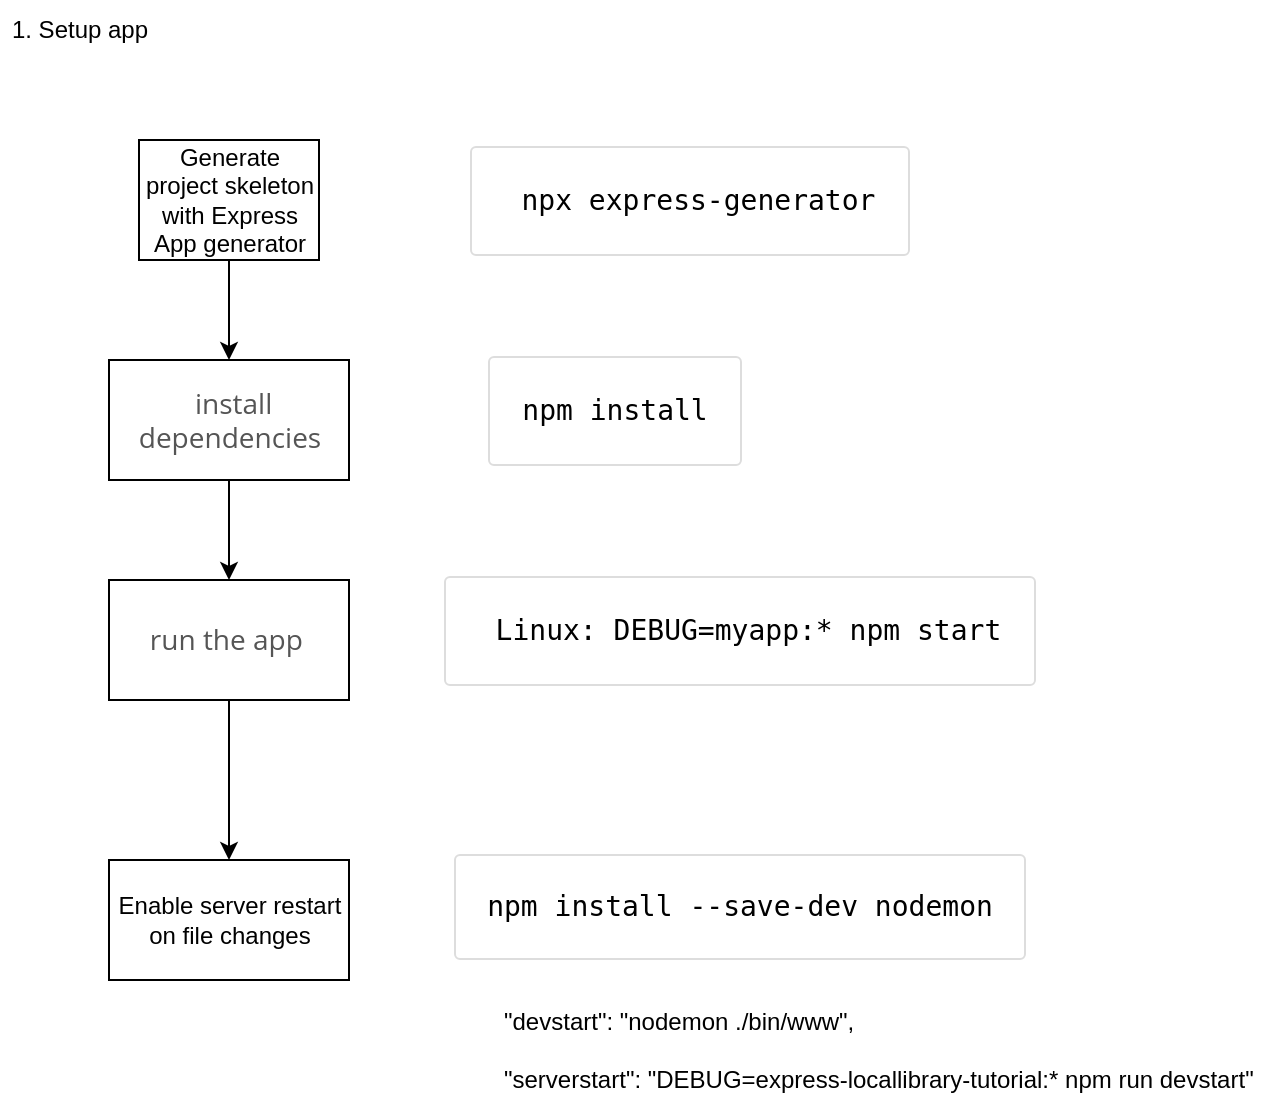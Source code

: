 <mxfile version="17.4.0" type="github" pages="12"><diagram id="ulz6AlscsxivZESDEwMq" name="01 - setup"><mxGraphModel dx="1048" dy="848" grid="1" gridSize="10" guides="1" tooltips="1" connect="1" arrows="1" fold="1" page="1" pageScale="1" pageWidth="850" pageHeight="1100" math="0" shadow="0"><root><mxCell id="0"/><mxCell id="1" parent="0"/><mxCell id="qTBld0g_rLl9A9ATeNAw-6" value="" style="edgeStyle=orthogonalEdgeStyle;rounded=0;orthogonalLoop=1;jettySize=auto;html=1;" parent="1" source="qTBld0g_rLl9A9ATeNAw-1" target="qTBld0g_rLl9A9ATeNAw-5" edge="1"><mxGeometry relative="1" as="geometry"/></mxCell><mxCell id="qTBld0g_rLl9A9ATeNAw-1" value="Generate project skeleton with Express App generator" style="rounded=0;whiteSpace=wrap;html=1;" parent="1" vertex="1"><mxGeometry x="179.5" y="160" width="90" height="60" as="geometry"/></mxCell><mxCell id="qTBld0g_rLl9A9ATeNAw-2" value="&lt;pre style=&quot;box-sizing: border-box ; color: rgb(85 , 85 , 85) ; font-size: 14px ; line-height: 1.4 ; padding: 16px ; border-radius: 3px ; overflow: auto ; border: 1px solid rgb(221 , 221 , 221)&quot;&gt;&lt;code class=&quot;language-console&quot; style=&quot;box-sizing: border-box ; overflow: scroll ; word-break: normal ; color: rgb(0 , 0 , 0) ; text-shadow: rgb(255 , 255 , 255) 0px 1px ; font-family: &amp;#34;consolas&amp;#34; , &amp;#34;monaco&amp;#34; , &amp;#34;andale mono&amp;#34; , monospace ; direction: ltr ; word-spacing: normal ; line-height: 1.5&quot;&gt; npx express-generator&lt;/code&gt;&lt;/pre&gt;" style="text;html=1;strokeColor=none;fillColor=none;align=center;verticalAlign=middle;whiteSpace=wrap;rounded=0;" parent="1" vertex="1"><mxGeometry x="349.5" y="180" width="210" height="20" as="geometry"/></mxCell><mxCell id="qTBld0g_rLl9A9ATeNAw-3" value="&lt;pre style=&quot;box-sizing: border-box ; color: rgb(85 , 85 , 85) ; font-size: 14px ; line-height: 1.4 ; padding: 16px ; border-radius: 3px ; overflow: auto ; border: 1px solid rgb(221 , 221 , 221)&quot;&gt;&lt;code class=&quot;language-console&quot; style=&quot;box-sizing: border-box ; overflow: scroll ; word-break: normal ; color: rgb(0 , 0 , 0) ; text-shadow: rgb(255 , 255 , 255) 0px 1px ; font-family: &amp;#34;consolas&amp;#34; , &amp;#34;monaco&amp;#34; , &amp;#34;andale mono&amp;#34; , monospace ; direction: ltr ; word-spacing: normal ; line-height: 1.5&quot;&gt;npm install&lt;/code&gt;&lt;/pre&gt;" style="text;html=1;strokeColor=none;fillColor=none;align=center;verticalAlign=middle;whiteSpace=wrap;rounded=0;" parent="1" vertex="1"><mxGeometry x="340" y="280" width="155" height="30" as="geometry"/></mxCell><mxCell id="qTBld0g_rLl9A9ATeNAw-8" value="" style="edgeStyle=orthogonalEdgeStyle;rounded=0;orthogonalLoop=1;jettySize=auto;html=1;" parent="1" source="qTBld0g_rLl9A9ATeNAw-5" target="qTBld0g_rLl9A9ATeNAw-7" edge="1"><mxGeometry relative="1" as="geometry"/></mxCell><mxCell id="qTBld0g_rLl9A9ATeNAw-5" value="&lt;span style=&quot;color: rgb(85 , 85 , 85) ; font-family: &amp;#34;open sans&amp;#34; , sans-serif ; font-size: 14px&quot;&gt;&amp;nbsp;install dependencies&lt;/span&gt;" style="rounded=0;whiteSpace=wrap;html=1;" parent="1" vertex="1"><mxGeometry x="164.5" y="270" width="120" height="60" as="geometry"/></mxCell><mxCell id="qTBld0g_rLl9A9ATeNAw-13" value="" style="edgeStyle=orthogonalEdgeStyle;rounded=0;orthogonalLoop=1;jettySize=auto;html=1;" parent="1" source="qTBld0g_rLl9A9ATeNAw-7" target="qTBld0g_rLl9A9ATeNAw-12" edge="1"><mxGeometry relative="1" as="geometry"/></mxCell><mxCell id="qTBld0g_rLl9A9ATeNAw-7" value="&lt;span style=&quot;color: rgb(85 , 85 , 85) ; font-family: &amp;#34;open sans&amp;#34; , sans-serif ; font-size: 14px&quot;&gt;run the app&amp;nbsp;&lt;/span&gt;" style="whiteSpace=wrap;html=1;rounded=0;" parent="1" vertex="1"><mxGeometry x="164.5" y="380" width="120" height="60" as="geometry"/></mxCell><mxCell id="qTBld0g_rLl9A9ATeNAw-9" value="&lt;pre style=&quot;box-sizing: border-box ; color: rgb(85 , 85 , 85) ; font-size: 14px ; line-height: 1.4 ; padding: 16px ; border-radius: 3px ; overflow: auto ; border: 1px solid rgb(221 , 221 , 221)&quot;&gt;&lt;code class=&quot;language-console&quot; style=&quot;box-sizing: border-box ; overflow: scroll ; word-break: normal ; color: rgb(0 , 0 , 0) ; text-shadow: rgb(255 , 255 , 255) 0px 1px ; font-family: &amp;#34;consolas&amp;#34; , &amp;#34;monaco&amp;#34; , &amp;#34;andale mono&amp;#34; , monospace ; direction: ltr ; word-spacing: normal ; line-height: 1.5&quot;&gt; Linux: DEBUG=myapp:* npm start&lt;/code&gt;&lt;/pre&gt;" style="text;html=1;strokeColor=none;fillColor=none;align=center;verticalAlign=middle;whiteSpace=wrap;rounded=0;" parent="1" vertex="1"><mxGeometry x="360" y="390" width="240" height="30" as="geometry"/></mxCell><mxCell id="qTBld0g_rLl9A9ATeNAw-11" value="1. Setup app" style="text;html=1;strokeColor=none;fillColor=none;align=center;verticalAlign=middle;whiteSpace=wrap;rounded=0;" parent="1" vertex="1"><mxGeometry x="110" y="90" width="80" height="30" as="geometry"/></mxCell><mxCell id="qTBld0g_rLl9A9ATeNAw-12" value="Enable server restart on file changes" style="whiteSpace=wrap;html=1;rounded=0;" parent="1" vertex="1"><mxGeometry x="164.5" y="520" width="120" height="60" as="geometry"/></mxCell><mxCell id="qTBld0g_rLl9A9ATeNAw-15" value="&lt;pre style=&quot;box-sizing: border-box ; line-height: 1.4 ; padding: 16px ; border-radius: 3px ; overflow: auto ; border: 1px solid rgb(221 , 221 , 221)&quot;&gt;&lt;font face=&quot;consolas, monaco, andale mono, monospace&quot;&gt;&lt;span style=&quot;font-size: 14px&quot;&gt;npm install --save-dev nodemon&lt;/span&gt;&lt;/font&gt;&lt;span style=&quot;color: rgb(85 , 85 , 85) ; font-size: 14px&quot;&gt;&lt;br/&gt;&lt;/span&gt;&lt;/pre&gt;&lt;div&gt;&lt;br&gt;&lt;/div&gt;" style="text;html=1;strokeColor=none;fillColor=none;align=center;verticalAlign=middle;whiteSpace=wrap;rounded=0;" parent="1" vertex="1"><mxGeometry x="375" y="530" width="210" height="40" as="geometry"/></mxCell><mxCell id="J4jPTQBjodbxuf0s88-J-7" value=" &quot;devstart&quot;: &quot;nodemon ./bin/www&quot;,&lt;br/&gt;&lt;br&gt;    &quot;serverstart&quot;: &quot;DEBUG=express-locallibrary-tutorial:* npm run devstart&quot;" style="text;html=1;align=left;verticalAlign=middle;resizable=0;points=[];autosize=1;strokeColor=none;fillColor=none;fontSize=12;fontFamily=Helvetica;fontColor=default;" parent="1" vertex="1"><mxGeometry x="360" y="590" width="390" height="50" as="geometry"/></mxCell></root></mxGraphModel></diagram><diagram id="fidnGAJfJHngeNpPJRIm" name="02 - app.js"><mxGraphModel dx="1048" dy="848" grid="1" gridSize="10" guides="1" tooltips="1" connect="1" arrows="1" fold="1" page="1" pageScale="1" pageWidth="850" pageHeight="1100" math="0" shadow="0"><root><mxCell id="0"/><mxCell id="1" parent="0"/><mxCell id="QOjbk3FfhbkZYECU8Bqz-1" value="2. app.js file" style="text;html=1;strokeColor=none;fillColor=none;align=center;verticalAlign=middle;whiteSpace=wrap;rounded=0;" vertex="1" parent="1"><mxGeometry x="120" y="140" width="80" height="30" as="geometry"/></mxCell><mxCell id="QOjbk3FfhbkZYECU8Bqz-2" value="create an express app" style="rounded=0;whiteSpace=wrap;html=1;" vertex="1" parent="1"><mxGeometry x="320" y="160" width="170" height="50" as="geometry"/></mxCell><mxCell id="QOjbk3FfhbkZYECU8Bqz-3" value="import node and middleware libraries" style="rounded=0;whiteSpace=wrap;html=1;" vertex="1" parent="1"><mxGeometry x="320" y="230" width="170" height="50" as="geometry"/></mxCell><mxCell id="QOjbk3FfhbkZYECU8Bqz-4" value="import router" style="rounded=0;whiteSpace=wrap;html=1;" vertex="1" parent="1"><mxGeometry x="320" y="300" width="170" height="50" as="geometry"/></mxCell><mxCell id="QOjbk3FfhbkZYECU8Bqz-5" value="set view engine" style="rounded=0;whiteSpace=wrap;html=1;" vertex="1" parent="1"><mxGeometry x="320" y="370" width="170" height="50" as="geometry"/></mxCell><mxCell id="QOjbk3FfhbkZYECU8Bqz-6" value="call app.use() to add the middleware libraries into the request handling chain" style="rounded=0;whiteSpace=wrap;html=1;" vertex="1" parent="1"><mxGeometry x="210" y="480" width="220" height="100" as="geometry"/></mxCell><mxCell id="QOjbk3FfhbkZYECU8Bqz-7" value="use the express.static middleware to get Express to serve all the static files in the /public directory" style="rounded=0;whiteSpace=wrap;html=1;" vertex="1" parent="1"><mxGeometry x="210" y="600" width="220" height="100" as="geometry"/></mxCell><mxCell id="QOjbk3FfhbkZYECU8Bqz-8" value="call app.use() to add imported router to&amp;nbsp; the request handling chain" style="rounded=0;whiteSpace=wrap;html=1;align=center;" vertex="1" parent="1"><mxGeometry x="450" y="480" width="220" height="100" as="geometry"/></mxCell><mxCell id="QOjbk3FfhbkZYECU8Bqz-9" value="&lt;p&gt;&lt;font style=&quot;font-size: 12px ; background-color: rgb(255 , 255 , 255)&quot;&gt;call app.use() to add&amp;nbsp;&amp;nbsp;handler methods for errors and HTTP 404 responses&lt;/font&gt;&lt;/p&gt;" style="rounded=0;whiteSpace=wrap;html=1;align=center;" vertex="1" parent="1"><mxGeometry x="450" y="600" width="220" height="100" as="geometry"/></mxCell><mxCell id="QOjbk3FfhbkZYECU8Bqz-10" value="" style="endArrow=classic;html=1;rounded=0;exitX=0.5;exitY=1;exitDx=0;exitDy=0;entryX=0.5;entryY=0;entryDx=0;entryDy=0;" edge="1" parent="1" source="QOjbk3FfhbkZYECU8Bqz-2" target="QOjbk3FfhbkZYECU8Bqz-3"><mxGeometry width="50" height="50" relative="1" as="geometry"><mxPoint x="650" y="460" as="sourcePoint"/><mxPoint x="700" y="410" as="targetPoint"/></mxGeometry></mxCell><mxCell id="QOjbk3FfhbkZYECU8Bqz-11" value="" style="endArrow=classic;html=1;rounded=0;exitX=0.5;exitY=1;exitDx=0;exitDy=0;entryX=0.5;entryY=0;entryDx=0;entryDy=0;" edge="1" parent="1" source="QOjbk3FfhbkZYECU8Bqz-3" target="QOjbk3FfhbkZYECU8Bqz-4"><mxGeometry width="50" height="50" relative="1" as="geometry"><mxPoint x="650" y="460" as="sourcePoint"/><mxPoint x="700" y="410" as="targetPoint"/></mxGeometry></mxCell><mxCell id="QOjbk3FfhbkZYECU8Bqz-12" value="" style="endArrow=classic;html=1;rounded=0;exitX=0.5;exitY=1;exitDx=0;exitDy=0;entryX=0.5;entryY=0;entryDx=0;entryDy=0;" edge="1" parent="1" source="QOjbk3FfhbkZYECU8Bqz-4" target="QOjbk3FfhbkZYECU8Bqz-5"><mxGeometry width="50" height="50" relative="1" as="geometry"><mxPoint x="650" y="460" as="sourcePoint"/><mxPoint x="700" y="410" as="targetPoint"/></mxGeometry></mxCell><mxCell id="QOjbk3FfhbkZYECU8Bqz-13" value="" style="endArrow=classic;html=1;rounded=0;exitX=0.5;exitY=1;exitDx=0;exitDy=0;entryX=0.5;entryY=0;entryDx=0;entryDy=0;" edge="1" parent="1" source="QOjbk3FfhbkZYECU8Bqz-6" target="QOjbk3FfhbkZYECU8Bqz-7"><mxGeometry width="50" height="50" relative="1" as="geometry"><mxPoint x="330" y="780" as="sourcePoint"/><mxPoint x="380" y="730" as="targetPoint"/></mxGeometry></mxCell><mxCell id="QOjbk3FfhbkZYECU8Bqz-14" value="" style="endArrow=classic;html=1;rounded=0;exitX=0.5;exitY=1;exitDx=0;exitDy=0;" edge="1" parent="1" source="QOjbk3FfhbkZYECU8Bqz-8" target="QOjbk3FfhbkZYECU8Bqz-9"><mxGeometry width="50" height="50" relative="1" as="geometry"><mxPoint x="330" y="780" as="sourcePoint"/><mxPoint x="380" y="730" as="targetPoint"/></mxGeometry></mxCell></root></mxGraphModel></diagram><diagram id="KES_MYsrOLSQeQdypsca" name="03 - DB"><mxGraphModel dx="1048" dy="848" grid="1" gridSize="10" guides="1" tooltips="1" connect="1" arrows="1" fold="1" page="1" pageScale="1" pageWidth="850" pageHeight="1100" math="0" shadow="0"><root><mxCell id="0"/><mxCell id="1" parent="0"/><mxCell id="SKdjGe1Z61cd61BepgIe-1" value="3. Setup DB" style="text;html=1;strokeColor=none;fillColor=none;align=center;verticalAlign=middle;whiteSpace=wrap;rounded=0;" vertex="1" parent="1"><mxGeometry x="70" y="180" width="80" height="30" as="geometry"/></mxCell><mxCell id="SKdjGe1Z61cd61BepgIe-2" value="Mongoose" style="text;html=1;strokeColor=none;fillColor=none;align=center;verticalAlign=middle;whiteSpace=wrap;rounded=0;labelBackgroundColor=#FFFFFF;fontFamily=Helvetica;fontSize=12;fontColor=#000000;" vertex="1" parent="1"><mxGeometry x="180" y="180" width="60" height="30" as="geometry"/></mxCell><mxCell id="SKdjGe1Z61cd61BepgIe-3" value="install Mongoose and MongoDB" style="rounded=0;whiteSpace=wrap;html=1;" vertex="1" parent="1"><mxGeometry x="160" y="270" width="170" height="50" as="geometry"/></mxCell><mxCell id="SKdjGe1Z61cd61BepgIe-4" value="use cloud-based MongoDB Atlas, connect to MongoDB" style="rounded=0;whiteSpace=wrap;html=1;" vertex="1" parent="1"><mxGeometry x="160" y="395" width="170" height="50" as="geometry"/></mxCell><mxCell id="SKdjGe1Z61cd61BepgIe-5" value="Defining and creating models" style="rounded=0;whiteSpace=wrap;html=1;labelBackgroundColor=#FFFFFF;fontFamily=Helvetica;fontSize=12;fontColor=#000000;fillColor=none;gradientColor=none;" vertex="1" parent="1"><mxGeometry x="160" y="520" width="170" height="50" as="geometry"/></mxCell><mxCell id="SKdjGe1Z61cd61BepgIe-6" value="singup acct and create Cluster0 and get URL to connect to it" style="text;html=1;strokeColor=none;fillColor=none;align=center;verticalAlign=middle;whiteSpace=wrap;rounded=0;labelBackgroundColor=#FFFFFF;fontFamily=Helvetica;fontSize=12;fontColor=#000000;" vertex="1" parent="1"><mxGeometry x="387.5" y="385" width="135" height="60" as="geometry"/></mxCell><mxCell id="SKdjGe1Z61cd61BepgIe-7" value="code in app.js to connect to DB" style="text;html=1;strokeColor=none;fillColor=none;align=center;verticalAlign=middle;whiteSpace=wrap;rounded=0;labelBackgroundColor=#FFFFFF;fontFamily=Helvetica;fontSize=12;fontColor=#000000;" vertex="1" parent="1"><mxGeometry x="545" y="395" width="115" height="40" as="geometry"/></mxCell><mxCell id="SKdjGe1Z61cd61BepgIe-8" value="in models dir create files for each model" style="text;html=1;strokeColor=none;fillColor=none;align=center;verticalAlign=middle;whiteSpace=wrap;rounded=0;labelBackgroundColor=#FFFFFF;fontFamily=Helvetica;fontSize=12;fontColor=#000000;" vertex="1" parent="1"><mxGeometry x="395" y="520" width="120" height="50" as="geometry"/></mxCell><mxCell id="SKdjGe1Z61cd61BepgIe-9" value="&lt;div&gt;/express-locallibrary-tutorial&amp;nbsp; //the project root&lt;/div&gt;&lt;div&gt;&amp;nbsp; /models&lt;/div&gt;&lt;div&gt;&amp;nbsp; &amp;nbsp; author.js&lt;/div&gt;&lt;div&gt;&amp;nbsp; &amp;nbsp; book.js&lt;/div&gt;&lt;div&gt;&amp;nbsp; &amp;nbsp; bookinstance.js&lt;/div&gt;&lt;div&gt;&amp;nbsp; &amp;nbsp; genre.js&lt;/div&gt;&lt;div&gt;&lt;br&gt;&lt;/div&gt;" style="text;html=1;align=left;verticalAlign=middle;resizable=0;points=[];autosize=1;strokeColor=none;fillColor=none;" vertex="1" parent="1"><mxGeometry x="545" y="530" width="260" height="100" as="geometry"/></mxCell><mxCell id="SKdjGe1Z61cd61BepgIe-10" value="&lt;pre class=&quot;brush: bash notranslate&quot; style=&quot;box-sizing: border-box ; overflow-wrap: break-word ; font-size: 14px ; padding: 1rem 2.5rem 1rem 1rem ; margin-top: 1rem ; margin-bottom: 2rem ; border: 1px solid transparent&quot;&gt;&lt;code style=&quot;box-sizing: border-box ; background: none ; padding: 0px&quot;&gt;&lt;span class=&quot;token function&quot; style=&quot;box-sizing: border-box&quot;&gt;npm&lt;/span&gt; &lt;span class=&quot;token function&quot; style=&quot;box-sizing: border-box&quot;&gt;install&lt;/span&gt; mongoose&lt;/code&gt;&lt;/pre&gt;" style="text;html=1;strokeColor=none;fillColor=none;align=center;verticalAlign=middle;whiteSpace=wrap;rounded=0;" vertex="1" parent="1"><mxGeometry x="365" y="275" width="180" height="40" as="geometry"/></mxCell><mxCell id="SKdjGe1Z61cd61BepgIe-11" value="" style="endArrow=classic;html=1;rounded=0;exitX=0.5;exitY=1;exitDx=0;exitDy=0;entryX=0.5;entryY=0;entryDx=0;entryDy=0;" edge="1" parent="1" source="SKdjGe1Z61cd61BepgIe-3" target="SKdjGe1Z61cd61BepgIe-4"><mxGeometry width="50" height="50" relative="1" as="geometry"><mxPoint x="480" y="340" as="sourcePoint"/><mxPoint x="253" y="380" as="targetPoint"/></mxGeometry></mxCell><mxCell id="SKdjGe1Z61cd61BepgIe-12" value="" style="endArrow=classic;html=1;rounded=0;exitX=0.5;exitY=1;exitDx=0;exitDy=0;entryX=0.5;entryY=0;entryDx=0;entryDy=0;" edge="1" parent="1" source="SKdjGe1Z61cd61BepgIe-4" target="SKdjGe1Z61cd61BepgIe-5"><mxGeometry width="50" height="50" relative="1" as="geometry"><mxPoint x="480" y="340" as="sourcePoint"/><mxPoint x="530" y="290" as="targetPoint"/></mxGeometry></mxCell></root></mxGraphModel></diagram><diagram id="_FVnXbdb_3UGk_uc6ljT" name="04 - model"><mxGraphModel dx="1048" dy="-252" grid="1" gridSize="10" guides="1" tooltips="1" connect="1" arrows="1" fold="1" page="1" pageScale="1" pageWidth="850" pageHeight="1100" math="0" shadow="0"><root><mxCell id="0"/><mxCell id="1" parent="0"/><mxCell id="tNOHhcWBQB_jfGafJWJD-1" value="4. Create model" style="text;html=1;strokeColor=none;fillColor=none;align=center;verticalAlign=middle;whiteSpace=wrap;rounded=0;" vertex="1" parent="1"><mxGeometry x="110" y="1310" width="100" height="30" as="geometry"/></mxCell><mxCell id="tNOHhcWBQB_jfGafJWJD-2" value="Book" style="swimlane;fontStyle=0;childLayout=stackLayout;horizontal=1;startSize=26;fillColor=none;horizontalStack=0;resizeParent=1;resizeParentMax=0;resizeLast=0;collapsible=1;marginBottom=0;" vertex="1" parent="1"><mxGeometry x="235" y="1398" width="140" height="196" as="geometry"/></mxCell><mxCell id="tNOHhcWBQB_jfGafJWJD-3" value="+ title: String" style="text;strokeColor=none;fillColor=none;align=left;verticalAlign=top;spacingLeft=4;spacingRight=4;overflow=hidden;rotatable=0;points=[[0,0.5],[1,0.5]];portConstraint=eastwest;" vertex="1" parent="tNOHhcWBQB_jfGafJWJD-2"><mxGeometry y="26" width="140" height="26" as="geometry"/></mxCell><mxCell id="tNOHhcWBQB_jfGafJWJD-4" value="+ author: Author[1]" style="text;strokeColor=none;fillColor=none;align=left;verticalAlign=top;spacingLeft=4;spacingRight=4;overflow=hidden;rotatable=0;points=[[0,0.5],[1,0.5]];portConstraint=eastwest;" vertex="1" parent="tNOHhcWBQB_jfGafJWJD-2"><mxGeometry y="52" width="140" height="26" as="geometry"/></mxCell><mxCell id="tNOHhcWBQB_jfGafJWJD-5" value="+ summary: Date" style="text;strokeColor=none;fillColor=none;align=left;verticalAlign=top;spacingLeft=4;spacingRight=4;overflow=hidden;rotatable=0;points=[[0,0.5],[1,0.5]];portConstraint=eastwest;" vertex="1" parent="tNOHhcWBQB_jfGafJWJD-2"><mxGeometry y="78" width="140" height="26" as="geometry"/></mxCell><mxCell id="tNOHhcWBQB_jfGafJWJD-6" value="+ isbn: Date" style="text;strokeColor=none;fillColor=none;align=left;verticalAlign=top;spacingLeft=4;spacingRight=4;overflow=hidden;rotatable=0;points=[[0,0.5],[1,0.5]];portConstraint=eastwest;" vertex="1" parent="tNOHhcWBQB_jfGafJWJD-2"><mxGeometry y="104" width="140" height="26" as="geometry"/></mxCell><mxCell id="tNOHhcWBQB_jfGafJWJD-7" value="+ genre: Genre[0..*]" style="text;strokeColor=none;fillColor=none;align=left;verticalAlign=top;spacingLeft=4;spacingRight=4;overflow=hidden;rotatable=0;points=[[0,0.5],[1,0.5]];portConstraint=eastwest;" vertex="1" parent="tNOHhcWBQB_jfGafJWJD-2"><mxGeometry y="130" width="140" height="26" as="geometry"/></mxCell><mxCell id="tNOHhcWBQB_jfGafJWJD-8" value="" style="text;strokeColor=none;fillColor=none;align=left;verticalAlign=middle;spacingTop=-1;spacingLeft=4;spacingRight=4;rotatable=0;labelPosition=right;points=[];portConstraint=eastwest;" vertex="1" parent="tNOHhcWBQB_jfGafJWJD-2"><mxGeometry y="156" width="140" height="14" as="geometry"/></mxCell><mxCell id="tNOHhcWBQB_jfGafJWJD-9" value="+ url: String" style="text;strokeColor=none;fillColor=none;align=left;verticalAlign=top;spacingLeft=4;spacingRight=4;overflow=hidden;rotatable=0;points=[[0,0.5],[1,0.5]];portConstraint=eastwest;" vertex="1" parent="tNOHhcWBQB_jfGafJWJD-2"><mxGeometry y="170" width="140" height="26" as="geometry"/></mxCell><mxCell id="tNOHhcWBQB_jfGafJWJD-10" value="Author" style="swimlane;fontStyle=0;childLayout=stackLayout;horizontal=1;startSize=26;fillColor=none;horizontalStack=0;resizeParent=1;resizeParentMax=0;resizeLast=0;collapsible=1;marginBottom=0;" vertex="1" parent="1"><mxGeometry x="580" y="1368" width="140" height="222" as="geometry"/></mxCell><mxCell id="tNOHhcWBQB_jfGafJWJD-11" value="+ first_name: String" style="text;strokeColor=none;fillColor=none;align=left;verticalAlign=top;spacingLeft=4;spacingRight=4;overflow=hidden;rotatable=0;points=[[0,0.5],[1,0.5]];portConstraint=eastwest;" vertex="1" parent="tNOHhcWBQB_jfGafJWJD-10"><mxGeometry y="26" width="140" height="26" as="geometry"/></mxCell><mxCell id="tNOHhcWBQB_jfGafJWJD-12" value="+ family_name: String" style="text;strokeColor=none;fillColor=none;align=left;verticalAlign=top;spacingLeft=4;spacingRight=4;overflow=hidden;rotatable=0;points=[[0,0.5],[1,0.5]];portConstraint=eastwest;" vertex="1" parent="tNOHhcWBQB_jfGafJWJD-10"><mxGeometry y="52" width="140" height="26" as="geometry"/></mxCell><mxCell id="tNOHhcWBQB_jfGafJWJD-13" value="+ date_of_birth: Date" style="text;strokeColor=none;fillColor=none;align=left;verticalAlign=top;spacingLeft=4;spacingRight=4;overflow=hidden;rotatable=0;points=[[0,0.5],[1,0.5]];portConstraint=eastwest;" vertex="1" parent="tNOHhcWBQB_jfGafJWJD-10"><mxGeometry y="78" width="140" height="26" as="geometry"/></mxCell><mxCell id="tNOHhcWBQB_jfGafJWJD-14" value="+ date_of_death: Date" style="text;strokeColor=none;fillColor=none;align=left;verticalAlign=top;spacingLeft=4;spacingRight=4;overflow=hidden;rotatable=0;points=[[0,0.5],[1,0.5]];portConstraint=eastwest;" vertex="1" parent="tNOHhcWBQB_jfGafJWJD-10"><mxGeometry y="104" width="140" height="26" as="geometry"/></mxCell><mxCell id="tNOHhcWBQB_jfGafJWJD-15" value="" style="text;strokeColor=none;fillColor=none;align=left;verticalAlign=middle;spacingTop=-1;spacingLeft=4;spacingRight=4;rotatable=0;labelPosition=right;points=[];portConstraint=eastwest;" vertex="1" parent="tNOHhcWBQB_jfGafJWJD-10"><mxGeometry y="130" width="140" height="14" as="geometry"/></mxCell><mxCell id="tNOHhcWBQB_jfGafJWJD-16" value="+ name: String" style="text;strokeColor=none;fillColor=none;align=left;verticalAlign=top;spacingLeft=4;spacingRight=4;overflow=hidden;rotatable=0;points=[[0,0.5],[1,0.5]];portConstraint=eastwest;" vertex="1" parent="tNOHhcWBQB_jfGafJWJD-10"><mxGeometry y="144" width="140" height="26" as="geometry"/></mxCell><mxCell id="tNOHhcWBQB_jfGafJWJD-17" value="+ lifespan: String" style="text;strokeColor=none;fillColor=none;align=left;verticalAlign=top;spacingLeft=4;spacingRight=4;overflow=hidden;rotatable=0;points=[[0,0.5],[1,0.5]];portConstraint=eastwest;" vertex="1" parent="tNOHhcWBQB_jfGafJWJD-10"><mxGeometry y="170" width="140" height="26" as="geometry"/></mxCell><mxCell id="tNOHhcWBQB_jfGafJWJD-18" value="+ url: String" style="text;strokeColor=none;fillColor=none;align=left;verticalAlign=top;spacingLeft=4;spacingRight=4;overflow=hidden;rotatable=0;points=[[0,0.5],[1,0.5]];portConstraint=eastwest;" vertex="1" parent="tNOHhcWBQB_jfGafJWJD-10"><mxGeometry y="196" width="140" height="26" as="geometry"/></mxCell><mxCell id="tNOHhcWBQB_jfGafJWJD-19" value="Relation" style="endArrow=open;html=1;endSize=12;startArrow=diamondThin;startSize=14;startFill=0;edgeStyle=orthogonalEdgeStyle;rounded=0;entryX=0;entryY=0.5;entryDx=0;entryDy=0;" edge="1" parent="1" target="tNOHhcWBQB_jfGafJWJD-13"><mxGeometry relative="1" as="geometry"><mxPoint x="375" y="1458" as="sourcePoint"/><mxPoint x="535" y="1458" as="targetPoint"/></mxGeometry></mxCell><mxCell id="tNOHhcWBQB_jfGafJWJD-20" value="1..*" style="edgeLabel;resizable=0;html=1;align=left;verticalAlign=top;" connectable="0" vertex="1" parent="tNOHhcWBQB_jfGafJWJD-19"><mxGeometry x="-1" relative="1" as="geometry"/></mxCell><mxCell id="tNOHhcWBQB_jfGafJWJD-21" value="1" style="edgeLabel;resizable=0;html=1;align=right;verticalAlign=top;" connectable="0" vertex="1" parent="tNOHhcWBQB_jfGafJWJD-19"><mxGeometry x="1" relative="1" as="geometry"><mxPoint x="-10" as="offset"/></mxGeometry></mxCell><mxCell id="tNOHhcWBQB_jfGafJWJD-22" value="Genre" style="swimlane;fontStyle=0;childLayout=stackLayout;horizontal=1;startSize=26;fillColor=none;horizontalStack=0;resizeParent=1;resizeParentMax=0;resizeLast=0;collapsible=1;marginBottom=0;" vertex="1" parent="1"><mxGeometry x="570" y="1636" width="140" height="92" as="geometry"/></mxCell><mxCell id="tNOHhcWBQB_jfGafJWJD-23" value="+ name: String" style="text;strokeColor=none;fillColor=none;align=left;verticalAlign=top;spacingLeft=4;spacingRight=4;overflow=hidden;rotatable=0;points=[[0,0.5],[1,0.5]];portConstraint=eastwest;" vertex="1" parent="tNOHhcWBQB_jfGafJWJD-22"><mxGeometry y="26" width="140" height="26" as="geometry"/></mxCell><mxCell id="tNOHhcWBQB_jfGafJWJD-24" value="" style="text;strokeColor=none;fillColor=none;align=left;verticalAlign=middle;spacingTop=-1;spacingLeft=4;spacingRight=4;rotatable=0;labelPosition=right;points=[];portConstraint=eastwest;" vertex="1" parent="tNOHhcWBQB_jfGafJWJD-22"><mxGeometry y="52" width="140" height="14" as="geometry"/></mxCell><mxCell id="tNOHhcWBQB_jfGafJWJD-25" value="+ url: String" style="text;strokeColor=none;fillColor=none;align=left;verticalAlign=top;spacingLeft=4;spacingRight=4;overflow=hidden;rotatable=0;points=[[0,0.5],[1,0.5]];portConstraint=eastwest;" vertex="1" parent="tNOHhcWBQB_jfGafJWJD-22"><mxGeometry y="66" width="140" height="26" as="geometry"/></mxCell><mxCell id="tNOHhcWBQB_jfGafJWJD-26" value="Relation" style="endArrow=open;html=1;endSize=12;startArrow=diamondThin;startSize=14;startFill=0;edgeStyle=orthogonalEdgeStyle;rounded=0;" edge="1" parent="1"><mxGeometry relative="1" as="geometry"><mxPoint x="375" y="1538" as="sourcePoint"/><mxPoint x="570" y="1678" as="targetPoint"/><Array as="points"><mxPoint x="440" y="1538"/><mxPoint x="440" y="1678"/></Array></mxGeometry></mxCell><mxCell id="tNOHhcWBQB_jfGafJWJD-27" value="0..*" style="edgeLabel;resizable=0;html=1;align=left;verticalAlign=top;" connectable="0" vertex="1" parent="tNOHhcWBQB_jfGafJWJD-26"><mxGeometry x="-1" relative="1" as="geometry"/></mxCell><mxCell id="tNOHhcWBQB_jfGafJWJD-28" value="0..*" style="edgeLabel;resizable=0;html=1;align=right;verticalAlign=top;" connectable="0" vertex="1" parent="tNOHhcWBQB_jfGafJWJD-26"><mxGeometry x="1" relative="1" as="geometry"><mxPoint x="-10" as="offset"/></mxGeometry></mxCell><mxCell id="tNOHhcWBQB_jfGafJWJD-29" value="BookInstance" style="swimlane;fontStyle=0;childLayout=stackLayout;horizontal=1;startSize=26;fillColor=none;horizontalStack=0;resizeParent=1;resizeParentMax=0;resizeLast=0;collapsible=1;marginBottom=0;" vertex="1" parent="1"><mxGeometry x="240" y="1718" width="140" height="170" as="geometry"/></mxCell><mxCell id="tNOHhcWBQB_jfGafJWJD-30" value="+ book: Book" style="text;strokeColor=none;fillColor=none;align=left;verticalAlign=top;spacingLeft=4;spacingRight=4;overflow=hidden;rotatable=0;points=[[0,0.5],[1,0.5]];portConstraint=eastwest;" vertex="1" parent="tNOHhcWBQB_jfGafJWJD-29"><mxGeometry y="26" width="140" height="26" as="geometry"/></mxCell><mxCell id="tNOHhcWBQB_jfGafJWJD-31" value="+ imprint: String" style="text;strokeColor=none;fillColor=none;align=left;verticalAlign=top;spacingLeft=4;spacingRight=4;overflow=hidden;rotatable=0;points=[[0,0.5],[1,0.5]];portConstraint=eastwest;" vertex="1" parent="tNOHhcWBQB_jfGafJWJD-29"><mxGeometry y="52" width="140" height="26" as="geometry"/></mxCell><mxCell id="tNOHhcWBQB_jfGafJWJD-32" value="+ status: enum" style="text;strokeColor=none;fillColor=none;align=left;verticalAlign=top;spacingLeft=4;spacingRight=4;overflow=hidden;rotatable=0;points=[[0,0.5],[1,0.5]];portConstraint=eastwest;" vertex="1" parent="tNOHhcWBQB_jfGafJWJD-29"><mxGeometry y="78" width="140" height="26" as="geometry"/></mxCell><mxCell id="tNOHhcWBQB_jfGafJWJD-33" value="+ due_back: Date" style="text;strokeColor=none;fillColor=none;align=left;verticalAlign=top;spacingLeft=4;spacingRight=4;overflow=hidden;rotatable=0;points=[[0,0.5],[1,0.5]];portConstraint=eastwest;" vertex="1" parent="tNOHhcWBQB_jfGafJWJD-29"><mxGeometry y="104" width="140" height="26" as="geometry"/></mxCell><mxCell id="tNOHhcWBQB_jfGafJWJD-34" value="" style="text;strokeColor=none;fillColor=none;align=left;verticalAlign=middle;spacingTop=-1;spacingLeft=4;spacingRight=4;rotatable=0;labelPosition=right;points=[];portConstraint=eastwest;" vertex="1" parent="tNOHhcWBQB_jfGafJWJD-29"><mxGeometry y="130" width="140" height="14" as="geometry"/></mxCell><mxCell id="tNOHhcWBQB_jfGafJWJD-35" value="+ url: String" style="text;strokeColor=none;fillColor=none;align=left;verticalAlign=top;spacingLeft=4;spacingRight=4;overflow=hidden;rotatable=0;points=[[0,0.5],[1,0.5]];portConstraint=eastwest;" vertex="1" parent="tNOHhcWBQB_jfGafJWJD-29"><mxGeometry y="144" width="140" height="26" as="geometry"/></mxCell><mxCell id="tNOHhcWBQB_jfGafJWJD-36" value="Relation" style="endArrow=open;html=1;endSize=12;startArrow=diamondThin;startSize=14;startFill=0;edgeStyle=orthogonalEdgeStyle;rounded=0;entryX=0.5;entryY=0;entryDx=0;entryDy=0;" edge="1" parent="1" target="tNOHhcWBQB_jfGafJWJD-29"><mxGeometry relative="1" as="geometry"><mxPoint x="310" y="1598" as="sourcePoint"/><mxPoint x="455" y="1618" as="targetPoint"/><Array as="points"><mxPoint x="310" y="1698"/></Array></mxGeometry></mxCell><mxCell id="tNOHhcWBQB_jfGafJWJD-37" value="1" style="edgeLabel;resizable=0;html=1;align=left;verticalAlign=top;" connectable="0" vertex="1" parent="tNOHhcWBQB_jfGafJWJD-36"><mxGeometry x="-1" relative="1" as="geometry"><mxPoint x="10" as="offset"/></mxGeometry></mxCell><mxCell id="tNOHhcWBQB_jfGafJWJD-38" value="0..*" style="edgeLabel;resizable=0;html=1;align=right;verticalAlign=top;" connectable="0" vertex="1" parent="tNOHhcWBQB_jfGafJWJD-36"><mxGeometry x="1" relative="1" as="geometry"><mxPoint x="30" y="-30" as="offset"/></mxGeometry></mxCell><mxCell id="tNOHhcWBQB_jfGafJWJD-39" value="Testing: using a script to create instances data" style="text;html=1;strokeColor=none;fillColor=none;align=center;verticalAlign=middle;whiteSpace=wrap;rounded=0;" vertex="1" parent="1"><mxGeometry x="150" y="1920" width="260" height="50" as="geometry"/></mxCell></root></mxGraphModel></diagram><diagram id="I3CgJujnnB23KSHwy1lO" name="05 - HTTPS"><mxGraphModel dx="1048" dy="-252" grid="1" gridSize="10" guides="1" tooltips="1" connect="1" arrows="1" fold="1" page="1" pageScale="1" pageWidth="850" pageHeight="1100" math="0" shadow="0"><root><mxCell id="0"/><mxCell id="1" parent="0"/><mxCell id="AevqsE3Rn-Wa6VrUHrbQ-1" value="&lt;b&gt;Main flow of data and HTTP req/res handlers&lt;/b&gt;" style="text;html=1;strokeColor=none;fillColor=none;align=center;verticalAlign=middle;whiteSpace=wrap;rounded=0;" vertex="1" parent="1"><mxGeometry x="60" y="1330" width="260" height="50" as="geometry"/></mxCell><mxCell id="AevqsE3Rn-Wa6VrUHrbQ-2" value="Database" style="shape=cylinder3;whiteSpace=wrap;html=1;boundedLbl=1;backgroundOutline=1;size=15;" vertex="1" parent="1"><mxGeometry x="79.5" y="1515" width="60" height="80" as="geometry"/></mxCell><mxCell id="AevqsE3Rn-Wa6VrUHrbQ-3" value="Models" style="whiteSpace=wrap;html=1;aspect=fixed;" vertex="1" parent="1"><mxGeometry x="209.5" y="1515" width="80" height="80" as="geometry"/></mxCell><mxCell id="AevqsE3Rn-Wa6VrUHrbQ-4" value="Controllers" style="whiteSpace=wrap;html=1;aspect=fixed;" vertex="1" parent="1"><mxGeometry x="399.5" y="1515" width="80" height="80" as="geometry"/></mxCell><mxCell id="AevqsE3Rn-Wa6VrUHrbQ-5" value="Views(templates)" style="rounded=0;whiteSpace=wrap;html=1;" vertex="1" parent="1"><mxGeometry x="379.5" y="1644.5" width="120" height="60" as="geometry"/></mxCell><mxCell id="AevqsE3Rn-Wa6VrUHrbQ-6" value="Routes" style="rounded=0;whiteSpace=wrap;html=1;" vertex="1" parent="1"><mxGeometry x="379.5" y="1398" width="120" height="60" as="geometry"/></mxCell><mxCell id="AevqsE3Rn-Wa6VrUHrbQ-7" value="" style="endArrow=classic;startArrow=classic;html=1;rounded=0;exitX=1;exitY=0.25;exitDx=0;exitDy=0;" edge="1" parent="1"><mxGeometry width="50" height="50" relative="1" as="geometry"><mxPoint x="139.5" y="1552.5" as="sourcePoint"/><mxPoint x="209.5" y="1553" as="targetPoint"/></mxGeometry></mxCell><mxCell id="AevqsE3Rn-Wa6VrUHrbQ-8" value="" style="endArrow=classic;startArrow=classic;html=1;rounded=0;exitX=1;exitY=0.5;exitDx=0;exitDy=0;entryX=0;entryY=0.5;entryDx=0;entryDy=0;" edge="1" parent="1" source="AevqsE3Rn-Wa6VrUHrbQ-3" target="AevqsE3Rn-Wa6VrUHrbQ-4"><mxGeometry width="50" height="50" relative="1" as="geometry"><mxPoint x="489.5" y="1605" as="sourcePoint"/><mxPoint x="399.5" y="1555" as="targetPoint"/></mxGeometry></mxCell><mxCell id="AevqsE3Rn-Wa6VrUHrbQ-9" value="" style="endArrow=classic;html=1;rounded=0;exitX=0.5;exitY=1;exitDx=0;exitDy=0;entryX=0.5;entryY=0;entryDx=0;entryDy=0;" edge="1" parent="1" source="AevqsE3Rn-Wa6VrUHrbQ-6" target="AevqsE3Rn-Wa6VrUHrbQ-4"><mxGeometry width="50" height="50" relative="1" as="geometry"><mxPoint x="489.5" y="1588" as="sourcePoint"/><mxPoint x="539.5" y="1538" as="targetPoint"/></mxGeometry></mxCell><mxCell id="AevqsE3Rn-Wa6VrUHrbQ-10" value="" style="endArrow=classic;html=1;rounded=0;exitX=0.5;exitY=0;exitDx=0;exitDy=0;entryX=0.5;entryY=1;entryDx=0;entryDy=0;" edge="1" parent="1" source="AevqsE3Rn-Wa6VrUHrbQ-5" target="AevqsE3Rn-Wa6VrUHrbQ-4"><mxGeometry width="50" height="50" relative="1" as="geometry"><mxPoint x="489.5" y="1588" as="sourcePoint"/><mxPoint x="539.5" y="1538" as="targetPoint"/></mxGeometry></mxCell><mxCell id="AevqsE3Rn-Wa6VrUHrbQ-11" value="HTTP Response(HTML)" style="text;html=1;strokeColor=none;fillColor=none;align=center;verticalAlign=middle;whiteSpace=wrap;rounded=0;" vertex="1" parent="1"><mxGeometry x="522" y="1560" width="117" height="35" as="geometry"/></mxCell><mxCell id="AevqsE3Rn-Wa6VrUHrbQ-12" value="Client" style="shape=cube;whiteSpace=wrap;html=1;boundedLbl=1;backgroundOutline=1;darkOpacity=0.05;darkOpacity2=0.1;" vertex="1" parent="1"><mxGeometry x="669.5" y="1390" width="120" height="254.5" as="geometry"/></mxCell><mxCell id="AevqsE3Rn-Wa6VrUHrbQ-13" value="HTTP Request" style="text;html=1;strokeColor=none;fillColor=none;align=center;verticalAlign=middle;whiteSpace=wrap;rounded=0;" vertex="1" parent="1"><mxGeometry x="549.5" y="1430" width="69.5" height="40" as="geometry"/></mxCell><mxCell id="AevqsE3Rn-Wa6VrUHrbQ-14" value="Forward request to appropriate controller" style="text;html=1;strokeColor=none;fillColor=none;align=center;verticalAlign=middle;whiteSpace=wrap;rounded=0;" vertex="1" parent="1"><mxGeometry x="294" y="1470" width="100" height="40" as="geometry"/></mxCell><mxCell id="AevqsE3Rn-Wa6VrUHrbQ-15" value="" style="endArrow=classic;html=1;rounded=0;" edge="1" parent="1"><mxGeometry width="50" height="50" relative="1" as="geometry"><mxPoint x="669" y="1428" as="sourcePoint"/><mxPoint x="499" y="1428" as="targetPoint"/></mxGeometry></mxCell><mxCell id="AevqsE3Rn-Wa6VrUHrbQ-16" value="" style="endArrow=classic;html=1;rounded=0;exitX=1;exitY=0.5;exitDx=0;exitDy=0;" edge="1" parent="1" source="AevqsE3Rn-Wa6VrUHrbQ-4"><mxGeometry width="50" height="50" relative="1" as="geometry"><mxPoint x="429" y="1510" as="sourcePoint"/><mxPoint x="669" y="1555" as="targetPoint"/></mxGeometry></mxCell></root></mxGraphModel></diagram><diagram id="dW3zR_KuhV2toyTgYzWj" name="06 - API"><mxGraphModel dx="1048" dy="-1352" grid="1" gridSize="10" guides="1" tooltips="1" connect="1" arrows="1" fold="1" page="1" pageScale="1" pageWidth="850" pageHeight="1100" math="0" shadow="0"><root><mxCell id="0"/><mxCell id="1" parent="0"/><mxCell id="5goIExBW0Lqbe3nMTM52-1" value="catalog.js" style="swimlane;fontStyle=0;childLayout=stackLayout;horizontal=1;startSize=26;fillColor=none;horizontalStack=0;resizeParent=1;resizeParentMax=0;resizeLast=0;collapsible=1;marginBottom=0;" vertex="1" parent="1"><mxGeometry x="160" y="2540" width="130" height="104" as="geometry"/></mxCell><mxCell id="5goIExBW0Lqbe3nMTM52-2" value="catalog/book" style="text;strokeColor=none;fillColor=none;align=left;verticalAlign=top;spacingLeft=4;spacingRight=4;overflow=hidden;rotatable=0;points=[[0,0.5],[1,0.5]];portConstraint=eastwest;" vertex="1" parent="5goIExBW0Lqbe3nMTM52-1"><mxGeometry y="26" width="130" height="26" as="geometry"/></mxCell><mxCell id="5goIExBW0Lqbe3nMTM52-3" value="catalog/author" style="text;strokeColor=none;fillColor=none;align=left;verticalAlign=top;spacingLeft=4;spacingRight=4;overflow=hidden;rotatable=0;points=[[0,0.5],[1,0.5]];portConstraint=eastwest;" vertex="1" parent="5goIExBW0Lqbe3nMTM52-1"><mxGeometry y="52" width="130" height="26" as="geometry"/></mxCell><mxCell id="5goIExBW0Lqbe3nMTM52-4" value="catalog/genre" style="text;strokeColor=none;fillColor=none;align=left;verticalAlign=top;spacingLeft=4;spacingRight=4;overflow=hidden;rotatable=0;points=[[0,0.5],[1,0.5]];portConstraint=eastwest;" vertex="1" parent="5goIExBW0Lqbe3nMTM52-1"><mxGeometry y="78" width="130" height="26" as="geometry"/></mxCell><mxCell id="5goIExBW0Lqbe3nMTM52-5" value="book_controller" style="swimlane;fontStyle=0;childLayout=stackLayout;horizontal=1;startSize=26;fillColor=none;horizontalStack=0;resizeParent=1;resizeParentMax=0;resizeLast=0;collapsible=1;marginBottom=0;" vertex="1" parent="1"><mxGeometry x="140" y="2720" width="170" height="274" as="geometry"/></mxCell><mxCell id="5goIExBW0Lqbe3nMTM52-6" value="" style="text;strokeColor=none;fillColor=none;align=left;verticalAlign=middle;spacingTop=-1;spacingLeft=4;spacingRight=4;rotatable=0;labelPosition=right;points=[];portConstraint=eastwest;" vertex="1" parent="5goIExBW0Lqbe3nMTM52-5"><mxGeometry y="26" width="170" height="14" as="geometry"/></mxCell><mxCell id="5goIExBW0Lqbe3nMTM52-7" value="+ book_create_get()" style="text;strokeColor=none;fillColor=none;align=left;verticalAlign=top;spacingLeft=4;spacingRight=4;overflow=hidden;rotatable=0;points=[[0,0.5],[1,0.5]];portConstraint=eastwest;" vertex="1" parent="5goIExBW0Lqbe3nMTM52-5"><mxGeometry y="40" width="170" height="26" as="geometry"/></mxCell><mxCell id="5goIExBW0Lqbe3nMTM52-8" value="+ book_create_post()" style="text;strokeColor=none;fillColor=none;align=left;verticalAlign=top;spacingLeft=4;spacingRight=4;overflow=hidden;rotatable=0;points=[[0,0.5],[1,0.5]];portConstraint=eastwest;" vertex="1" parent="5goIExBW0Lqbe3nMTM52-5"><mxGeometry y="66" width="170" height="26" as="geometry"/></mxCell><mxCell id="5goIExBW0Lqbe3nMTM52-9" value="+ book_delete_get()" style="text;strokeColor=none;fillColor=none;align=left;verticalAlign=top;spacingLeft=4;spacingRight=4;overflow=hidden;rotatable=0;points=[[0,0.5],[1,0.5]];portConstraint=eastwest;" vertex="1" parent="5goIExBW0Lqbe3nMTM52-5"><mxGeometry y="92" width="170" height="26" as="geometry"/></mxCell><mxCell id="5goIExBW0Lqbe3nMTM52-10" value="+ book_delete_post()" style="text;strokeColor=none;fillColor=none;align=left;verticalAlign=top;spacingLeft=4;spacingRight=4;overflow=hidden;rotatable=0;points=[[0,0.5],[1,0.5]];portConstraint=eastwest;" vertex="1" parent="5goIExBW0Lqbe3nMTM52-5"><mxGeometry y="118" width="170" height="26" as="geometry"/></mxCell><mxCell id="5goIExBW0Lqbe3nMTM52-11" value="+ book_update_get()" style="text;strokeColor=none;fillColor=none;align=left;verticalAlign=top;spacingLeft=4;spacingRight=4;overflow=hidden;rotatable=0;points=[[0,0.5],[1,0.5]];portConstraint=eastwest;" vertex="1" parent="5goIExBW0Lqbe3nMTM52-5"><mxGeometry y="144" width="170" height="26" as="geometry"/></mxCell><mxCell id="5goIExBW0Lqbe3nMTM52-12" value="+ book_update_post()" style="text;strokeColor=none;fillColor=none;align=left;verticalAlign=top;spacingLeft=4;spacingRight=4;overflow=hidden;rotatable=0;points=[[0,0.5],[1,0.5]];portConstraint=eastwest;" vertex="1" parent="5goIExBW0Lqbe3nMTM52-5"><mxGeometry y="170" width="170" height="26" as="geometry"/></mxCell><mxCell id="5goIExBW0Lqbe3nMTM52-13" value="+ book_detail()" style="text;strokeColor=none;fillColor=none;align=left;verticalAlign=top;spacingLeft=4;spacingRight=4;overflow=hidden;rotatable=0;points=[[0,0.5],[1,0.5]];portConstraint=eastwest;" vertex="1" parent="5goIExBW0Lqbe3nMTM52-5"><mxGeometry y="196" width="170" height="26" as="geometry"/></mxCell><mxCell id="5goIExBW0Lqbe3nMTM52-14" value="+ book_list()" style="text;strokeColor=none;fillColor=none;align=left;verticalAlign=top;spacingLeft=4;spacingRight=4;overflow=hidden;rotatable=0;points=[[0,0.5],[1,0.5]];portConstraint=eastwest;" vertex="1" parent="5goIExBW0Lqbe3nMTM52-5"><mxGeometry y="222" width="170" height="26" as="geometry"/></mxCell><mxCell id="5goIExBW0Lqbe3nMTM52-15" value="+ book_index()" style="text;strokeColor=none;fillColor=none;align=left;verticalAlign=top;spacingLeft=4;spacingRight=4;overflow=hidden;rotatable=0;points=[[0,0.5],[1,0.5]];portConstraint=eastwest;" vertex="1" parent="5goIExBW0Lqbe3nMTM52-5"><mxGeometry y="248" width="170" height="26" as="geometry"/></mxCell><mxCell id="5goIExBW0Lqbe3nMTM52-16" value="HTTP verb" style="swimlane;fontStyle=0;childLayout=stackLayout;horizontal=1;startSize=30;horizontalStack=0;resizeParent=1;resizeParentMax=0;resizeLast=0;collapsible=1;marginBottom=0;" vertex="1" parent="1"><mxGeometry x="360" y="2450" width="140" height="90" as="geometry"/></mxCell><mxCell id="5goIExBW0Lqbe3nMTM52-17" value="GET" style="text;strokeColor=none;fillColor=none;align=left;verticalAlign=middle;spacingLeft=4;spacingRight=4;overflow=hidden;points=[[0,0.5],[1,0.5]];portConstraint=eastwest;rotatable=0;" vertex="1" parent="5goIExBW0Lqbe3nMTM52-16"><mxGeometry y="30" width="140" height="30" as="geometry"/></mxCell><mxCell id="5goIExBW0Lqbe3nMTM52-18" value="POST" style="text;strokeColor=none;fillColor=none;align=left;verticalAlign=middle;spacingLeft=4;spacingRight=4;overflow=hidden;points=[[0,0.5],[1,0.5]];portConstraint=eastwest;rotatable=0;" vertex="1" parent="5goIExBW0Lqbe3nMTM52-16"><mxGeometry y="60" width="140" height="30" as="geometry"/></mxCell><mxCell id="5goIExBW0Lqbe3nMTM52-19" value="author_controller" style="swimlane;fontStyle=0;childLayout=stackLayout;horizontal=1;startSize=26;fillColor=none;horizontalStack=0;resizeParent=1;resizeParentMax=0;resizeLast=0;collapsible=1;marginBottom=0;" vertex="1" parent="1"><mxGeometry x="380" y="2720" width="170" height="248" as="geometry"/></mxCell><mxCell id="5goIExBW0Lqbe3nMTM52-20" value="" style="text;strokeColor=none;fillColor=none;align=left;verticalAlign=middle;spacingTop=-1;spacingLeft=4;spacingRight=4;rotatable=0;labelPosition=right;points=[];portConstraint=eastwest;" vertex="1" parent="5goIExBW0Lqbe3nMTM52-19"><mxGeometry y="26" width="170" height="14" as="geometry"/></mxCell><mxCell id="5goIExBW0Lqbe3nMTM52-21" value="+ author_create_get()" style="text;strokeColor=none;fillColor=none;align=left;verticalAlign=top;spacingLeft=4;spacingRight=4;overflow=hidden;rotatable=0;points=[[0,0.5],[1,0.5]];portConstraint=eastwest;" vertex="1" parent="5goIExBW0Lqbe3nMTM52-19"><mxGeometry y="40" width="170" height="26" as="geometry"/></mxCell><mxCell id="5goIExBW0Lqbe3nMTM52-22" value="+ author_create_post()" style="text;strokeColor=none;fillColor=none;align=left;verticalAlign=top;spacingLeft=4;spacingRight=4;overflow=hidden;rotatable=0;points=[[0,0.5],[1,0.5]];portConstraint=eastwest;" vertex="1" parent="5goIExBW0Lqbe3nMTM52-19"><mxGeometry y="66" width="170" height="26" as="geometry"/></mxCell><mxCell id="5goIExBW0Lqbe3nMTM52-23" value="+ author_delete_get()" style="text;strokeColor=none;fillColor=none;align=left;verticalAlign=top;spacingLeft=4;spacingRight=4;overflow=hidden;rotatable=0;points=[[0,0.5],[1,0.5]];portConstraint=eastwest;" vertex="1" parent="5goIExBW0Lqbe3nMTM52-19"><mxGeometry y="92" width="170" height="26" as="geometry"/></mxCell><mxCell id="5goIExBW0Lqbe3nMTM52-24" value="+ author_delete_post()" style="text;strokeColor=none;fillColor=none;align=left;verticalAlign=top;spacingLeft=4;spacingRight=4;overflow=hidden;rotatable=0;points=[[0,0.5],[1,0.5]];portConstraint=eastwest;" vertex="1" parent="5goIExBW0Lqbe3nMTM52-19"><mxGeometry y="118" width="170" height="26" as="geometry"/></mxCell><mxCell id="5goIExBW0Lqbe3nMTM52-25" value="+ author_update_get()" style="text;strokeColor=none;fillColor=none;align=left;verticalAlign=top;spacingLeft=4;spacingRight=4;overflow=hidden;rotatable=0;points=[[0,0.5],[1,0.5]];portConstraint=eastwest;" vertex="1" parent="5goIExBW0Lqbe3nMTM52-19"><mxGeometry y="144" width="170" height="26" as="geometry"/></mxCell><mxCell id="5goIExBW0Lqbe3nMTM52-26" value="+ author_update_post()" style="text;strokeColor=none;fillColor=none;align=left;verticalAlign=top;spacingLeft=4;spacingRight=4;overflow=hidden;rotatable=0;points=[[0,0.5],[1,0.5]];portConstraint=eastwest;" vertex="1" parent="5goIExBW0Lqbe3nMTM52-19"><mxGeometry y="170" width="170" height="26" as="geometry"/></mxCell><mxCell id="5goIExBW0Lqbe3nMTM52-27" value="+ author_detail()" style="text;strokeColor=none;fillColor=none;align=left;verticalAlign=top;spacingLeft=4;spacingRight=4;overflow=hidden;rotatable=0;points=[[0,0.5],[1,0.5]];portConstraint=eastwest;" vertex="1" parent="5goIExBW0Lqbe3nMTM52-19"><mxGeometry y="196" width="170" height="26" as="geometry"/></mxCell><mxCell id="5goIExBW0Lqbe3nMTM52-28" value="+ author_list()" style="text;strokeColor=none;fillColor=none;align=left;verticalAlign=top;spacingLeft=4;spacingRight=4;overflow=hidden;rotatable=0;points=[[0,0.5],[1,0.5]];portConstraint=eastwest;" vertex="1" parent="5goIExBW0Lqbe3nMTM52-19"><mxGeometry y="222" width="170" height="26" as="geometry"/></mxCell><mxCell id="5goIExBW0Lqbe3nMTM52-29" value="genre_controller" style="swimlane;fontStyle=0;childLayout=stackLayout;horizontal=1;startSize=26;fillColor=none;horizontalStack=0;resizeParent=1;resizeParentMax=0;resizeLast=0;collapsible=1;marginBottom=0;" vertex="1" parent="1"><mxGeometry x="620" y="2720" width="170" height="248" as="geometry"/></mxCell><mxCell id="5goIExBW0Lqbe3nMTM52-30" value="" style="text;strokeColor=none;fillColor=none;align=left;verticalAlign=middle;spacingTop=-1;spacingLeft=4;spacingRight=4;rotatable=0;labelPosition=right;points=[];portConstraint=eastwest;" vertex="1" parent="5goIExBW0Lqbe3nMTM52-29"><mxGeometry y="26" width="170" height="14" as="geometry"/></mxCell><mxCell id="5goIExBW0Lqbe3nMTM52-31" value="+ genre_create_get()" style="text;strokeColor=none;fillColor=none;align=left;verticalAlign=top;spacingLeft=4;spacingRight=4;overflow=hidden;rotatable=0;points=[[0,0.5],[1,0.5]];portConstraint=eastwest;" vertex="1" parent="5goIExBW0Lqbe3nMTM52-29"><mxGeometry y="40" width="170" height="26" as="geometry"/></mxCell><mxCell id="5goIExBW0Lqbe3nMTM52-32" value="+ genre_create_post()" style="text;strokeColor=none;fillColor=none;align=left;verticalAlign=top;spacingLeft=4;spacingRight=4;overflow=hidden;rotatable=0;points=[[0,0.5],[1,0.5]];portConstraint=eastwest;" vertex="1" parent="5goIExBW0Lqbe3nMTM52-29"><mxGeometry y="66" width="170" height="26" as="geometry"/></mxCell><mxCell id="5goIExBW0Lqbe3nMTM52-33" value="+ genre_delete_get()" style="text;strokeColor=none;fillColor=none;align=left;verticalAlign=top;spacingLeft=4;spacingRight=4;overflow=hidden;rotatable=0;points=[[0,0.5],[1,0.5]];portConstraint=eastwest;" vertex="1" parent="5goIExBW0Lqbe3nMTM52-29"><mxGeometry y="92" width="170" height="26" as="geometry"/></mxCell><mxCell id="5goIExBW0Lqbe3nMTM52-34" value="+ genre_delete_post()" style="text;strokeColor=none;fillColor=none;align=left;verticalAlign=top;spacingLeft=4;spacingRight=4;overflow=hidden;rotatable=0;points=[[0,0.5],[1,0.5]];portConstraint=eastwest;" vertex="1" parent="5goIExBW0Lqbe3nMTM52-29"><mxGeometry y="118" width="170" height="26" as="geometry"/></mxCell><mxCell id="5goIExBW0Lqbe3nMTM52-35" value="+ genre_update_get()" style="text;strokeColor=none;fillColor=none;align=left;verticalAlign=top;spacingLeft=4;spacingRight=4;overflow=hidden;rotatable=0;points=[[0,0.5],[1,0.5]];portConstraint=eastwest;" vertex="1" parent="5goIExBW0Lqbe3nMTM52-29"><mxGeometry y="144" width="170" height="26" as="geometry"/></mxCell><mxCell id="5goIExBW0Lqbe3nMTM52-36" value="+ genre_update_post()" style="text;strokeColor=none;fillColor=none;align=left;verticalAlign=top;spacingLeft=4;spacingRight=4;overflow=hidden;rotatable=0;points=[[0,0.5],[1,0.5]];portConstraint=eastwest;" vertex="1" parent="5goIExBW0Lqbe3nMTM52-29"><mxGeometry y="170" width="170" height="26" as="geometry"/></mxCell><mxCell id="5goIExBW0Lqbe3nMTM52-37" value="+ genre_detail()" style="text;strokeColor=none;fillColor=none;align=left;verticalAlign=top;spacingLeft=4;spacingRight=4;overflow=hidden;rotatable=0;points=[[0,0.5],[1,0.5]];portConstraint=eastwest;" vertex="1" parent="5goIExBW0Lqbe3nMTM52-29"><mxGeometry y="196" width="170" height="26" as="geometry"/></mxCell><mxCell id="5goIExBW0Lqbe3nMTM52-38" value="+ genre_list()" style="text;strokeColor=none;fillColor=none;align=left;verticalAlign=top;spacingLeft=4;spacingRight=4;overflow=hidden;rotatable=0;points=[[0,0.5],[1,0.5]];portConstraint=eastwest;" vertex="1" parent="5goIExBW0Lqbe3nMTM52-29"><mxGeometry y="222" width="170" height="26" as="geometry"/></mxCell><mxCell id="5goIExBW0Lqbe3nMTM52-39" value="&lt;b&gt;RESTful API&lt;/b&gt;" style="text;html=1;strokeColor=none;fillColor=none;align=center;verticalAlign=middle;whiteSpace=wrap;rounded=0;" vertex="1" parent="1"><mxGeometry x="80" y="2390" width="80" height="40" as="geometry"/></mxCell></root></mxGraphModel></diagram><diagram id="tJq6mY_XSW0EWmhbyqZS" name="07 - routes"><mxGraphModel dx="1048" dy="-1352" grid="1" gridSize="10" guides="1" tooltips="1" connect="1" arrows="1" fold="1" page="1" pageScale="1" pageWidth="850" pageHeight="1100" math="0" shadow="0"><root><mxCell id="0"/><mxCell id="1" parent="0"/><mxCell id="9PWKohJ64-zhyE1QzcaW-1" value="5. Create routes" style="text;html=1;strokeColor=none;fillColor=none;align=center;verticalAlign=middle;whiteSpace=wrap;rounded=0;" vertex="1" parent="1"><mxGeometry x="210" y="2430" width="100" height="30" as="geometry"/></mxCell><mxCell id="9PWKohJ64-zhyE1QzcaW-2" value="" style="edgeStyle=orthogonalEdgeStyle;rounded=0;orthogonalLoop=1;jettySize=auto;html=1;" edge="1" parent="1" source="9PWKohJ64-zhyE1QzcaW-3" target="9PWKohJ64-zhyE1QzcaW-4"><mxGeometry relative="1" as="geometry"/></mxCell><mxCell id="9PWKohJ64-zhyE1QzcaW-3" value="&lt;span&gt;/express-locallibrary-tutorial //the project root&lt;/span&gt;&lt;br&gt;&lt;span&gt;&#9;&lt;/span&gt;&lt;span&gt;&lt;span style=&quot;white-space: pre&quot;&gt;&#9;&lt;/span&gt;/routes&lt;/span&gt;&lt;br&gt;&lt;span&gt;&#9;&lt;/span&gt;&lt;span&gt;&#9;&lt;/span&gt;&lt;span&gt;&lt;span style=&quot;white-space: pre&quot;&gt;&#9;&lt;/span&gt;&lt;span style=&quot;white-space: pre&quot;&gt;&#9;&lt;/span&gt;index.js&lt;/span&gt;&lt;br&gt;&lt;span&gt;&#9;&lt;/span&gt;&lt;span&gt;&#9;&lt;/span&gt;&lt;span&gt;&lt;span style=&quot;white-space: pre&quot;&gt;&#9;&lt;/span&gt;&lt;span style=&quot;white-space: pre&quot;&gt;&#9;&lt;/span&gt;users.js&lt;/span&gt;&lt;br&gt;&lt;span&gt;&#9;&lt;/span&gt;&lt;span&gt;&#9;&lt;/span&gt;&lt;span&gt;&lt;span style=&quot;white-space: pre&quot;&gt;&#9;&lt;/span&gt;&lt;span style=&quot;white-space: pre&quot;&gt;&#9;&lt;/span&gt;catalog.js&lt;/span&gt;" style="rounded=0;whiteSpace=wrap;html=1;align=left;" vertex="1" parent="1"><mxGeometry x="280" y="2500" width="270" height="90" as="geometry"/></mxCell><mxCell id="9PWKohJ64-zhyE1QzcaW-4" value="&lt;span&gt;create skeleton files and fill with dumy code&lt;/span&gt;" style="rounded=0;whiteSpace=wrap;html=1;" vertex="1" parent="1"><mxGeometry x="305" y="2640" width="220" height="40" as="geometry"/></mxCell></root></mxGraphModel></diagram><diagram id="4aKyyafew-K91okl8V88" name="08 - controllers"><mxGraphModel dx="1233" dy="-2302" grid="1" gridSize="10" guides="1" tooltips="1" connect="1" arrows="1" fold="1" page="1" pageScale="1" pageWidth="850" pageHeight="1100" math="0" shadow="0"><root><mxCell id="0"/><mxCell id="1" parent="0"/><mxCell id="_FLUN2YuVROQsf2RDjbg-1" value="6. Create controllers skeleton" style="text;html=1;strokeColor=none;fillColor=none;align=center;verticalAlign=middle;whiteSpace=wrap;rounded=0;" vertex="1" parent="1"><mxGeometry x="200" y="3480" width="180" height="20" as="geometry"/></mxCell><mxCell id="_FLUN2YuVROQsf2RDjbg-2" value="&lt;div style=&quot;text-align: left&quot;&gt;&lt;br&gt;&lt;/div&gt;" style="text;html=1;align=center;verticalAlign=middle;resizable=0;points=[];autosize=1;strokeColor=none;fillColor=none;" vertex="1" parent="1"><mxGeometry x="395" y="3575" width="20" height="20" as="geometry"/></mxCell><mxCell id="_FLUN2YuVROQsf2RDjbg-3" value="&lt;span&gt;create skeleton files and fill with dumy code&lt;/span&gt;" style="rounded=0;whiteSpace=wrap;html=1;" vertex="1" parent="1"><mxGeometry x="280" y="3650" width="220" height="40" as="geometry"/></mxCell><mxCell id="_FLUN2YuVROQsf2RDjbg-4" value="" style="endArrow=classic;html=1;rounded=0;entryX=0.5;entryY=0;entryDx=0;entryDy=0;" edge="1" parent="1" target="_FLUN2YuVROQsf2RDjbg-3"><mxGeometry width="50" height="50" relative="1" as="geometry"><mxPoint x="390" y="3620" as="sourcePoint"/><mxPoint x="640" y="3740" as="targetPoint"/></mxGeometry></mxCell><mxCell id="_FLUN2YuVROQsf2RDjbg-5" value="&lt;div style=&quot;text-align: left&quot;&gt;/express-locallibrary-tutorial //the project root&lt;/div&gt;&lt;div style=&quot;text-align: left&quot;&gt;&lt;span&gt;&#9;&lt;/span&gt;&lt;span style=&quot;white-space: pre&quot;&gt;&#9;&lt;/span&gt;/controllers&lt;/div&gt;&lt;div style=&quot;text-align: left&quot;&gt;&lt;span&gt;&#9;&lt;/span&gt;&lt;span&gt;&#9;&lt;/span&gt;&lt;span style=&quot;white-space: pre&quot;&gt;&#9;&lt;/span&gt;&lt;span style=&quot;white-space: pre&quot;&gt;&#9;&lt;/span&gt;authorController.js&lt;/div&gt;&lt;div style=&quot;text-align: left&quot;&gt;&lt;span&gt;&#9;&lt;/span&gt;&lt;span&gt;&#9;&lt;/span&gt;&lt;span style=&quot;white-space: pre&quot;&gt;&#9;&lt;/span&gt;&lt;span style=&quot;white-space: pre&quot;&gt;&#9;&lt;/span&gt;bookController.js&lt;/div&gt;&lt;div style=&quot;text-align: left&quot;&gt;&lt;span&gt;&#9;&lt;/span&gt;&lt;span&gt;&#9;&lt;/span&gt;&lt;span style=&quot;white-space: pre&quot;&gt;&#9;&lt;/span&gt;&lt;span style=&quot;white-space: pre&quot;&gt;&#9;&lt;/span&gt;bookinstanceController.js&lt;/div&gt;&lt;div style=&quot;text-align: left&quot;&gt;&lt;span&gt;&#9;&lt;/span&gt;&lt;span&gt;&#9;&lt;/span&gt;&lt;span style=&quot;white-space: pre&quot;&gt;&#9;&lt;/span&gt;&lt;span style=&quot;white-space: pre&quot;&gt;&#9;&lt;/span&gt;genreController.js&lt;/div&gt;" style="rounded=0;whiteSpace=wrap;html=1;" vertex="1" parent="1"><mxGeometry x="280" y="3530" width="250" height="100" as="geometry"/></mxCell></root></mxGraphModel></diagram><diagram id="rpXqCEXAFs-A8PXdlHFE" name="09 - handlers"><mxGraphModel dx="1048" dy="-2452" grid="1" gridSize="10" guides="1" tooltips="1" connect="1" arrows="1" fold="1" page="1" pageScale="1" pageWidth="850" pageHeight="1100" math="0" shadow="0"><root><mxCell id="0"/><mxCell id="1" parent="0"/><mxCell id="Z0y799BgBFj4XCYKhKUD-1" value="&lt;span&gt;npm Install async&lt;/span&gt;" style="rounded=0;whiteSpace=wrap;html=1;" vertex="1" parent="1"><mxGeometry x="82" y="3420" width="220" height="40" as="geometry"/></mxCell><mxCell id="Z0y799BgBFj4XCYKhKUD-2" value="7. Config async and create templates" style="text;html=1;strokeColor=none;fillColor=none;align=center;verticalAlign=middle;whiteSpace=wrap;rounded=0;" vertex="1" parent="1"><mxGeometry x="40" y="3370" width="236.5" height="40" as="geometry"/></mxCell><mxCell id="Z0y799BgBFj4XCYKhKUD-3" value="use pug as template engine" style="rounded=0;whiteSpace=wrap;html=1;" vertex="1" parent="1"><mxGeometry x="107.5" y="3480" width="169.5" height="40" as="geometry"/></mxCell><mxCell id="Z0y799BgBFj4XCYKhKUD-4" value="create base/layout template" style="rounded=0;whiteSpace=wrap;html=1;" vertex="1" parent="1"><mxGeometry x="332" y="3420" width="157.5" height="40" as="geometry"/></mxCell><mxCell id="Z0y799BgBFj4XCYKhKUD-5" value="create home template" style="rounded=0;whiteSpace=wrap;html=1;" vertex="1" parent="1"><mxGeometry x="332" y="3490" width="157.5" height="40" as="geometry"/></mxCell><mxCell id="Z0y799BgBFj4XCYKhKUD-6" value="" style="endArrow=classic;html=1;rounded=0;exitX=0.5;exitY=1;exitDx=0;exitDy=0;entryX=0.5;entryY=0;entryDx=0;entryDy=0;" edge="1" parent="1" source="Z0y799BgBFj4XCYKhKUD-1" target="Z0y799BgBFj4XCYKhKUD-3"><mxGeometry width="50" height="50" relative="1" as="geometry"><mxPoint x="396.5" y="3520" as="sourcePoint"/><mxPoint x="446.5" y="3470" as="targetPoint"/></mxGeometry></mxCell><mxCell id="Z0y799BgBFj4XCYKhKUD-7" value="" style="endArrow=classic;html=1;rounded=0;exitX=0.5;exitY=1;exitDx=0;exitDy=0;entryX=0.5;entryY=0;entryDx=0;entryDy=0;" edge="1" parent="1" source="Z0y799BgBFj4XCYKhKUD-4" target="Z0y799BgBFj4XCYKhKUD-5"><mxGeometry width="50" height="50" relative="1" as="geometry"><mxPoint x="396.5" y="3520" as="sourcePoint"/><mxPoint x="446.5" y="3470" as="targetPoint"/></mxGeometry></mxCell><mxCell id="Z0y799BgBFj4XCYKhKUD-8" value="Database" style="shape=cylinder3;whiteSpace=wrap;html=1;boundedLbl=1;backgroundOutline=1;size=15;" vertex="1" parent="1"><mxGeometry x="67.5" y="3809" width="60" height="80" as="geometry"/></mxCell><mxCell id="Z0y799BgBFj4XCYKhKUD-9" value="Models" style="whiteSpace=wrap;html=1;aspect=fixed;" vertex="1" parent="1"><mxGeometry x="197.5" y="3806.5" width="80" height="80" as="geometry"/></mxCell><mxCell id="Z0y799BgBFj4XCYKhKUD-10" value="Views(templates)" style="rounded=0;whiteSpace=wrap;html=1;" vertex="1" parent="1"><mxGeometry x="352.5" y="3959" width="120" height="60" as="geometry"/></mxCell><mxCell id="Z0y799BgBFj4XCYKhKUD-11" value="" style="rounded=0;whiteSpace=wrap;html=1;" vertex="1" parent="1"><mxGeometry x="351.5" y="3668" width="120.5" height="88" as="geometry"/></mxCell><mxCell id="Z0y799BgBFj4XCYKhKUD-12" value="" style="endArrow=classic;startArrow=classic;html=1;rounded=0;exitX=1;exitY=0.25;exitDx=0;exitDy=0;" edge="1" parent="1"><mxGeometry width="50" height="50" relative="1" as="geometry"><mxPoint x="127.5" y="3846.5" as="sourcePoint"/><mxPoint x="197.5" y="3847" as="targetPoint"/></mxGeometry></mxCell><mxCell id="Z0y799BgBFj4XCYKhKUD-13" value="Client" style="shape=cube;whiteSpace=wrap;html=1;boundedLbl=1;backgroundOutline=1;darkOpacity=0.05;darkOpacity2=0.1;" vertex="1" parent="1"><mxGeometry x="588" y="3668" width="120" height="254.5" as="geometry"/></mxCell><mxCell id="Z0y799BgBFj4XCYKhKUD-14" value="" style="endArrow=classic;html=1;rounded=0;entryX=1;entryY=0.5;entryDx=0;entryDy=0;" edge="1" parent="1" target="Z0y799BgBFj4XCYKhKUD-19"><mxGeometry width="50" height="50" relative="1" as="geometry"><mxPoint x="587.5" y="3721" as="sourcePoint"/><mxPoint x="477.5" y="3717" as="targetPoint"/></mxGeometry></mxCell><mxCell id="Z0y799BgBFj4XCYKhKUD-15" value="" style="endArrow=classic;html=1;rounded=0;" edge="1" parent="1"><mxGeometry width="50" height="50" relative="1" as="geometry"><mxPoint x="497.5" y="3844" as="sourcePoint"/><mxPoint x="587.5" y="3844" as="targetPoint"/></mxGeometry></mxCell><mxCell id="Z0y799BgBFj4XCYKhKUD-16" value="Res" style="text;html=1;strokeColor=none;fillColor=none;align=center;verticalAlign=middle;whiteSpace=wrap;rounded=0;" vertex="1" parent="1"><mxGeometry x="510" y="3849" width="60" height="30" as="geometry"/></mxCell><mxCell id="Z0y799BgBFj4XCYKhKUD-17" value="Mapping" style="text;html=1;strokeColor=none;fillColor=none;align=center;verticalAlign=middle;whiteSpace=wrap;rounded=0;" vertex="1" parent="1"><mxGeometry x="382.5" y="3668" width="60" height="30" as="geometry"/></mxCell><mxCell id="Z0y799BgBFj4XCYKhKUD-18" value="'/'" style="ellipse;whiteSpace=wrap;html=1;" vertex="1" parent="1"><mxGeometry x="351.5" y="3686" width="39" height="70" as="geometry"/></mxCell><mxCell id="Z0y799BgBFj4XCYKhKUD-19" value="index" style="ellipse;whiteSpace=wrap;html=1;" vertex="1" parent="1"><mxGeometry x="433" y="3686" width="39" height="70" as="geometry"/></mxCell><mxCell id="Z0y799BgBFj4XCYKhKUD-20" value="" style="endArrow=classic;html=1;rounded=0;exitX=1;exitY=0.5;exitDx=0;exitDy=0;entryX=0;entryY=0.5;entryDx=0;entryDy=0;" edge="1" parent="1" source="Z0y799BgBFj4XCYKhKUD-18" target="Z0y799BgBFj4XCYKhKUD-19"><mxGeometry width="50" height="50" relative="1" as="geometry"><mxPoint x="417.5" y="3712" as="sourcePoint"/><mxPoint x="447.5" y="3712" as="targetPoint"/></mxGeometry></mxCell><mxCell id="Z0y799BgBFj4XCYKhKUD-21" value="Req" style="text;html=1;strokeColor=none;fillColor=none;align=center;verticalAlign=middle;whiteSpace=wrap;rounded=0;" vertex="1" parent="1"><mxGeometry x="500.5" y="3689" width="60" height="30" as="geometry"/></mxCell><mxCell id="Z0y799BgBFj4XCYKhKUD-22" value="" style="rounded=0;whiteSpace=wrap;html=1;" vertex="1" parent="1"><mxGeometry x="320.75" y="3789" width="183.5" height="130" as="geometry"/></mxCell><mxCell id="Z0y799BgBFj4XCYKhKUD-23" value="callback triggers res.render(viewTemp, {data, error})" style="text;html=1;strokeColor=none;fillColor=none;align=center;verticalAlign=middle;whiteSpace=wrap;rounded=0;" vertex="1" parent="1"><mxGeometry x="337.5" y="3849" width="153.5" height="49" as="geometry"/></mxCell><mxCell id="Z0y799BgBFj4XCYKhKUD-24" value="" style="endArrow=classic;html=1;rounded=0;exitX=0.5;exitY=1;exitDx=0;exitDy=0;" edge="1" parent="1" source="Z0y799BgBFj4XCYKhKUD-11"><mxGeometry width="50" height="50" relative="1" as="geometry"><mxPoint x="397.5" y="4019" as="sourcePoint"/><mxPoint x="411.5" y="3789" as="targetPoint"/></mxGeometry></mxCell><mxCell id="Z0y799BgBFj4XCYKhKUD-25" value="" style="endArrow=classic;startArrow=classic;html=1;rounded=0;exitX=1;exitY=0.5;exitDx=0;exitDy=0;entryX=-0.011;entryY=0.446;entryDx=0;entryDy=0;entryPerimeter=0;" edge="1" parent="1" source="Z0y799BgBFj4XCYKhKUD-9" target="Z0y799BgBFj4XCYKhKUD-22"><mxGeometry width="50" height="50" relative="1" as="geometry"><mxPoint x="397.5" y="4019" as="sourcePoint"/><mxPoint x="317.5" y="3849" as="targetPoint"/></mxGeometry></mxCell><mxCell id="Z0y799BgBFj4XCYKhKUD-26" value="" style="endArrow=classic;html=1;rounded=0;exitX=0.5;exitY=0;exitDx=0;exitDy=0;entryX=0.5;entryY=1;entryDx=0;entryDy=0;" edge="1" parent="1" source="Z0y799BgBFj4XCYKhKUD-10" target="Z0y799BgBFj4XCYKhKUD-22"><mxGeometry width="50" height="50" relative="1" as="geometry"><mxPoint x="397.5" y="4019" as="sourcePoint"/><mxPoint x="447.5" y="3969" as="targetPoint"/></mxGeometry></mxCell><mxCell id="Z0y799BgBFj4XCYKhKUD-27" value="render book_list page" style="rounded=0;whiteSpace=wrap;html=1;" vertex="1" parent="1"><mxGeometry x="531.75" y="3420" width="157.5" height="40" as="geometry"/></mxCell><mxCell id="Z0y799BgBFj4XCYKhKUD-28" value="render bookinstance_list page" style="rounded=0;whiteSpace=wrap;html=1;" vertex="1" parent="1"><mxGeometry x="517" y="3480" width="187" height="40" as="geometry"/></mxCell><mxCell id="Z0y799BgBFj4XCYKhKUD-29" value="render author_list page" style="rounded=0;whiteSpace=wrap;html=1;" vertex="1" parent="1"><mxGeometry x="517" y="3540" width="187" height="40" as="geometry"/></mxCell><mxCell id="Z0y799BgBFj4XCYKhKUD-30" value="render genre_list page" style="rounded=0;whiteSpace=wrap;html=1;" vertex="1" parent="1"><mxGeometry x="517" y="3600" width="187" height="40" as="geometry"/></mxCell><mxCell id="Z0y799BgBFj4XCYKhKUD-31" value="" style="endArrow=classic;html=1;rounded=0;fontColor=#000000;exitX=0.5;exitY=1;exitDx=0;exitDy=0;entryX=0.5;entryY=0;entryDx=0;entryDy=0;" edge="1" parent="1" source="Z0y799BgBFj4XCYKhKUD-27" target="Z0y799BgBFj4XCYKhKUD-28"><mxGeometry width="50" height="50" relative="1" as="geometry"><mxPoint x="436.5" y="3690" as="sourcePoint"/><mxPoint x="486.5" y="3640" as="targetPoint"/></mxGeometry></mxCell><mxCell id="Z0y799BgBFj4XCYKhKUD-32" value="" style="endArrow=classic;html=1;rounded=0;fontColor=#000000;exitX=0.5;exitY=1;exitDx=0;exitDy=0;entryX=0.5;entryY=0;entryDx=0;entryDy=0;" edge="1" parent="1" source="Z0y799BgBFj4XCYKhKUD-28" target="Z0y799BgBFj4XCYKhKUD-29"><mxGeometry width="50" height="50" relative="1" as="geometry"><mxPoint x="436.5" y="3690" as="sourcePoint"/><mxPoint x="486.5" y="3640" as="targetPoint"/></mxGeometry></mxCell><mxCell id="Z0y799BgBFj4XCYKhKUD-33" value="" style="endArrow=classic;html=1;rounded=0;fontColor=#000000;exitX=0.5;exitY=1;exitDx=0;exitDy=0;entryX=0.5;entryY=0;entryDx=0;entryDy=0;" edge="1" parent="1" source="Z0y799BgBFj4XCYKhKUD-29" target="Z0y799BgBFj4XCYKhKUD-30"><mxGeometry width="50" height="50" relative="1" as="geometry"><mxPoint x="436.5" y="3690" as="sourcePoint"/><mxPoint x="486.5" y="3640" as="targetPoint"/></mxGeometry></mxCell><mxCell id="Z0y799BgBFj4XCYKhKUD-34" value="&lt;span&gt;data obj is passed through res.render() method &lt;br&gt;to create html and send back to the client&amp;nbsp;&lt;/span&gt;" style="text;html=1;align=center;verticalAlign=middle;resizable=0;points=[];autosize=1;strokeColor=none;fillColor=none;" vertex="1" parent="1"><mxGeometry x="515" y="4046" width="270" height="30" as="geometry"/></mxCell><mxCell id="Z0y799BgBFj4XCYKhKUD-35" value="data can be from the DB(i.e models) or&amp;nbsp;&lt;br&gt;the req.body.params" style="text;html=1;align=center;verticalAlign=middle;resizable=0;points=[];autosize=1;strokeColor=none;fillColor=none;" vertex="1" parent="1"><mxGeometry x="525" y="4102" width="230" height="30" as="geometry"/></mxCell><mxCell id="Z0y799BgBFj4XCYKhKUD-36" value="&lt;span&gt;index(): &lt;br&gt;async.parallel({tasks},callback)&amp;nbsp;&lt;/span&gt;" style="text;html=1;align=center;verticalAlign=middle;resizable=0;points=[];autosize=1;strokeColor=none;fillColor=none;" vertex="1" parent="1"><mxGeometry x="322.5" y="3806.5" width="180" height="30" as="geometry"/></mxCell></root></mxGraphModel></diagram><diagram id="tT79njkFcaxhuEf2uQUp" name="10 - date format"><mxGraphModel dx="1048" dy="-3552" grid="1" gridSize="10" guides="1" tooltips="1" connect="1" arrows="1" fold="1" page="1" pageScale="1" pageWidth="850" pageHeight="1100" math="0" shadow="0"><root><mxCell id="0"/><mxCell id="1" parent="0"/><mxCell id="QV3S0tj2P53mnGIS26-x-1" value="date formatting using 3rd party library" style="text;html=1;strokeColor=none;fillColor=none;align=center;verticalAlign=middle;whiteSpace=wrap;rounded=0;" vertex="1" parent="1"><mxGeometry x="120" y="4580" width="229.5" height="20" as="geometry"/></mxCell><mxCell id="QV3S0tj2P53mnGIS26-x-2" value="npm install luxon&amp;nbsp;" style="rounded=0;whiteSpace=wrap;html=1;" vertex="1" parent="1"><mxGeometry x="132.5" y="4620" width="187" height="50" as="geometry"/></mxCell><mxCell id="QV3S0tj2P53mnGIS26-x-3" value="&lt;div&gt;const { DateTime } = require(&quot;luxon&quot;);&lt;/div&gt;" style="rounded=0;whiteSpace=wrap;html=1;" vertex="1" parent="1"><mxGeometry x="345" y="4630" width="223.5" height="30" as="geometry"/></mxCell><mxCell id="QV3S0tj2P53mnGIS26-x-4" value="use:&lt;span style=&quot;font-size: 14px&quot;&gt;DateTime&lt;/span&gt;&lt;span class=&quot;token punctuation&quot; style=&quot;font-size: 14px ; box-sizing: border-box&quot;&gt;.&lt;/span&gt;&lt;span class=&quot;token function&quot; style=&quot;font-size: 14px ; box-sizing: border-box&quot;&gt;fromJSDate&lt;/span&gt;&lt;span class=&quot;token punctuation&quot; style=&quot;font-size: 14px ; box-sizing: border-box&quot;&gt;(&lt;/span&gt;&lt;span class=&quot;token keyword&quot; style=&quot;font-size: 14px ; box-sizing: border-box&quot;&gt;this&lt;/span&gt;&lt;span class=&quot;token punctuation&quot; style=&quot;font-size: 14px ; box-sizing: border-box&quot;&gt;.&lt;/span&gt;&lt;span style=&quot;font-size: 14px&quot;&gt;due_back&lt;/span&gt;&lt;span class=&quot;token punctuation&quot; style=&quot;font-size: 14px ; box-sizing: border-box&quot;&gt;)&lt;/span&gt;&lt;span class=&quot;token punctuation&quot; style=&quot;font-size: 14px ; box-sizing: border-box&quot;&gt;.&lt;/span&gt;&lt;span class=&quot;token function&quot; style=&quot;font-size: 14px ; box-sizing: border-box&quot;&gt;toLocaleString&lt;/span&gt;&lt;span class=&quot;token punctuation&quot; style=&quot;font-size: 14px ; box-sizing: border-box&quot;&gt;(&lt;/span&gt;&lt;span style=&quot;font-size: 14px&quot;&gt;DateTime&lt;/span&gt;&lt;span class=&quot;token punctuation&quot; style=&quot;font-size: 14px ; box-sizing: border-box&quot;&gt;.&lt;/span&gt;&lt;span class=&quot;token constant&quot; style=&quot;font-size: 14px ; box-sizing: border-box&quot;&gt;DATE_MED&lt;/span&gt;&lt;span class=&quot;token punctuation&quot; style=&quot;font-size: 14px ; box-sizing: border-box&quot;&gt;)&lt;/span&gt;&lt;span class=&quot;token punctuation&quot; style=&quot;font-size: 14px ; box-sizing: border-box&quot;&gt;;&lt;/span&gt;" style="rounded=0;whiteSpace=wrap;html=1;" vertex="1" parent="1"><mxGeometry x="132.5" y="4720" width="518.5" height="70" as="geometry"/></mxCell></root></mxGraphModel></diagram><diagram id="Ul_Rd_WZJQfgyjJHYSSF" name="11 - forms"><mxGraphModel dx="1048" dy="-3552" grid="1" gridSize="10" guides="1" tooltips="1" connect="1" arrows="1" fold="1" page="1" pageScale="1" pageWidth="850" pageHeight="1100" math="0" shadow="0"><root><mxCell id="0"/><mxCell id="1" parent="0"/><mxCell id="-0W_jksYdf09rYc7gZPq-1" value="7. Work with forms" style="text;html=1;strokeColor=none;fillColor=none;align=center;verticalAlign=middle;whiteSpace=wrap;rounded=0;" vertex="1" parent="1"><mxGeometry x="50" y="4560" width="120" height="30" as="geometry"/></mxCell><mxCell id="-0W_jksYdf09rYc7gZPq-3" value="create/update/delete document in DB" style="text;html=1;strokeColor=none;fillColor=none;align=center;verticalAlign=middle;whiteSpace=wrap;rounded=0;" vertex="1" parent="1"><mxGeometry x="100.5" y="4600" width="229" height="30" as="geometry"/></mxCell><mxCell id="-0W_jksYdf09rYc7gZPq-4" value="install middlewares needed to perform form data validation and sanitization" style="rounded=0;whiteSpace=wrap;html=1;" vertex="1" parent="1"><mxGeometry x="100.5" y="4640" width="179.5" height="50" as="geometry"/></mxCell><mxCell id="-0W_jksYdf09rYc7gZPq-5" value="npm install express-validator" style="text;html=1;align=center;verticalAlign=middle;resizable=0;points=[];autosize=1;strokeColor=none;fillColor=none;" vertex="1" parent="1"><mxGeometry x="105.5" y="4710" width="170" height="20" as="geometry"/></mxCell><mxCell id="-0W_jksYdf09rYc7gZPq-6" value="specify the function we want to import in each each controller file" style="rounded=0;whiteSpace=wrap;html=1;" vertex="1" parent="1"><mxGeometry x="350" y="4635" width="120" height="60" as="geometry"/></mxCell><mxCell id="-0W_jksYdf09rYc7gZPq-7" value="&lt;pre class=&quot;brush: js notranslate&quot; style=&quot;box-sizing: border-box ; overflow-wrap: break-word ; font-size: 14px ; padding: 1rem 2.5rem 1rem 1rem ; margin-top: 1rem ; margin-bottom: 2rem ; border: 1px solid transparent&quot;&gt;&lt;code style=&quot;box-sizing: border-box ; background: none ; padding: 0px&quot;&gt;&lt;span class=&quot;token keyword&quot; style=&quot;box-sizing: border-box&quot;&gt;const&lt;/span&gt; &lt;span class=&quot;token punctuation&quot; style=&quot;box-sizing: border-box&quot;&gt;{&lt;/span&gt; body&lt;span class=&quot;token punctuation&quot; style=&quot;box-sizing: border-box&quot;&gt;,&lt;/span&gt;validationResult &lt;span class=&quot;token punctuation&quot; style=&quot;box-sizing: border-box&quot;&gt;}&lt;/span&gt; &lt;span class=&quot;token operator&quot; style=&quot;box-sizing: border-box&quot;&gt;=&lt;/span&gt; &lt;span class=&quot;token function&quot; style=&quot;box-sizing: border-box&quot;&gt;require&lt;/span&gt;&lt;span class=&quot;token punctuation&quot; style=&quot;box-sizing: border-box&quot;&gt;(&lt;/span&gt;&lt;span class=&quot;token string&quot; style=&quot;box-sizing: border-box&quot;&gt;'express-validator'&lt;/span&gt;&lt;span class=&quot;token punctuation&quot; style=&quot;box-sizing: border-box&quot;&gt;)&lt;/span&gt;&lt;span class=&quot;token punctuation&quot; style=&quot;box-sizing: border-box&quot;&gt;;&lt;/span&gt;&lt;/code&gt;&lt;/pre&gt;" style="text;html=1;strokeColor=none;fillColor=none;align=center;verticalAlign=middle;whiteSpace=wrap;rounded=0;" vertex="1" parent="1"><mxGeometry x="310.5" y="4710" width="519.5" height="40" as="geometry"/></mxCell><mxCell id="-0W_jksYdf09rYc7gZPq-8" value="Create form" style="text;html=1;strokeColor=none;fillColor=none;align=center;verticalAlign=middle;whiteSpace=wrap;rounded=0;fontColor=#000000;" vertex="1" parent="1"><mxGeometry x="100.5" y="4769" width="89.5" height="20" as="geometry"/></mxCell><mxCell id="-0W_jksYdf09rYc7gZPq-9" value="GET: /author_create&lt;br&gt;" style="ellipse;whiteSpace=wrap;html=1;fontColor=#000000;" vertex="1" parent="1"><mxGeometry x="75.38" y="4899" width="115.5" height="80" as="geometry"/></mxCell><mxCell id="-0W_jksYdf09rYc7gZPq-10" value="HTTP Method" style="text;html=1;strokeColor=none;fillColor=none;align=center;verticalAlign=middle;whiteSpace=wrap;rounded=0;fontColor=#000000;" vertex="1" parent="1"><mxGeometry x="103.13" y="4859" width="60" height="30" as="geometry"/></mxCell><mxCell id="-0W_jksYdf09rYc7gZPq-11" value="author_create_get" style="ellipse;whiteSpace=wrap;html=1;fontColor=#000000;" vertex="1" parent="1"><mxGeometry x="235.63" y="4899" width="119" height="80" as="geometry"/></mxCell><mxCell id="-0W_jksYdf09rYc7gZPq-12" value="controller" style="text;html=1;strokeColor=none;fillColor=none;align=center;verticalAlign=middle;whiteSpace=wrap;rounded=0;fontColor=#000000;" vertex="1" parent="1"><mxGeometry x="262.63" y="4859" width="60" height="30" as="geometry"/></mxCell><mxCell id="-0W_jksYdf09rYc7gZPq-13" value="" style="endArrow=classic;html=1;rounded=0;fontColor=#000000;exitX=1;exitY=0.5;exitDx=0;exitDy=0;entryX=0;entryY=0.5;entryDx=0;entryDy=0;" edge="1" parent="1" source="-0W_jksYdf09rYc7gZPq-9" target="-0W_jksYdf09rYc7gZPq-11"><mxGeometry width="50" height="50" relative="1" as="geometry"><mxPoint x="442.63" y="4709" as="sourcePoint"/><mxPoint x="492.63" y="4659" as="targetPoint"/></mxGeometry></mxCell><mxCell id="-0W_jksYdf09rYc7gZPq-14" value="Router" style="rounded=1;whiteSpace=wrap;html=1;fontColor=#000000;" vertex="1" parent="1"><mxGeometry x="173.62" y="4799" width="64.25" height="30" as="geometry"/></mxCell><mxCell id="-0W_jksYdf09rYc7gZPq-15" value="Controller" style="rounded=1;whiteSpace=wrap;html=1;fontColor=#000000;" vertex="1" parent="1"><mxGeometry x="521.74" y="4799" width="64.25" height="30" as="geometry"/></mxCell><mxCell id="-0W_jksYdf09rYc7gZPq-16" value="" style="rounded=1;whiteSpace=wrap;html=1;fontColor=#000000;" vertex="1" parent="1"><mxGeometry x="457.62" y="4859" width="192.5" height="80" as="geometry"/></mxCell><mxCell id="-0W_jksYdf09rYc7gZPq-17" value="" style="endArrow=none;html=1;rounded=0;fontColor=#000000;exitX=0;exitY=0.25;exitDx=0;exitDy=0;entryX=1;entryY=0.25;entryDx=0;entryDy=0;" edge="1" parent="1" source="-0W_jksYdf09rYc7gZPq-16" target="-0W_jksYdf09rYc7gZPq-16"><mxGeometry width="50" height="50" relative="1" as="geometry"><mxPoint x="440" y="4859" as="sourcePoint"/><mxPoint x="490" y="4809" as="targetPoint"/></mxGeometry></mxCell><mxCell id="-0W_jksYdf09rYc7gZPq-18" value="res.render(&quot;author_form&quot;, {data})" style="text;html=1;strokeColor=none;fillColor=none;align=center;verticalAlign=middle;whiteSpace=wrap;rounded=0;fontColor=#000000;" vertex="1" parent="1"><mxGeometry x="462.25" y="4899" width="182.5" height="20" as="geometry"/></mxCell><mxCell id="-0W_jksYdf09rYc7gZPq-19" value="author_create_get" style="text;html=1;strokeColor=none;fillColor=none;align=center;verticalAlign=middle;whiteSpace=wrap;rounded=0;fontColor=#000000;" vertex="1" parent="1"><mxGeometry x="504.5" y="4859" width="99.5" height="20" as="geometry"/></mxCell><mxCell id="-0W_jksYdf09rYc7gZPq-20" value="" style="rounded=1;whiteSpace=wrap;html=1;fontColor=#000000;" vertex="1" parent="1"><mxGeometry x="459" y="4959" width="201" height="120" as="geometry"/></mxCell><mxCell id="-0W_jksYdf09rYc7gZPq-21" value="" style="endArrow=none;html=1;rounded=0;fontColor=#000000;exitX=0;exitY=0.25;exitDx=0;exitDy=0;entryX=1;entryY=0.25;entryDx=0;entryDy=0;" edge="1" parent="1" source="-0W_jksYdf09rYc7gZPq-20" target="-0W_jksYdf09rYc7gZPq-20"><mxGeometry width="50" height="50" relative="1" as="geometry"><mxPoint x="441.38" y="4959" as="sourcePoint"/><mxPoint x="491.38" y="4909" as="targetPoint"/></mxGeometry></mxCell><mxCell id="-0W_jksYdf09rYc7gZPq-22" value="validate and sanitize data&lt;br&gt;with middlewares and passing them as an array to the controller" style="text;html=1;strokeColor=none;fillColor=none;align=center;verticalAlign=middle;whiteSpace=wrap;rounded=0;fontColor=#000000;" vertex="1" parent="1"><mxGeometry x="470" y="4989" width="182.38" height="60" as="geometry"/></mxCell><mxCell id="-0W_jksYdf09rYc7gZPq-23" value="author_create_post" style="text;html=1;strokeColor=none;fillColor=none;align=center;verticalAlign=middle;whiteSpace=wrap;rounded=0;fontColor=#000000;" vertex="1" parent="1"><mxGeometry x="504.5" y="4969" width="99.5" height="20" as="geometry"/></mxCell><mxCell id="-0W_jksYdf09rYc7gZPq-24" value="POST: /author_create" style="ellipse;whiteSpace=wrap;html=1;fontColor=#000000;" vertex="1" parent="1"><mxGeometry x="75.38" y="4999" width="115.5" height="80" as="geometry"/></mxCell><mxCell id="-0W_jksYdf09rYc7gZPq-25" value="author_create_post" style="ellipse;whiteSpace=wrap;html=1;fontColor=#000000;" vertex="1" parent="1"><mxGeometry x="235.63" y="4999" width="119" height="80" as="geometry"/></mxCell><mxCell id="-0W_jksYdf09rYc7gZPq-26" value="" style="endArrow=classic;html=1;rounded=0;fontColor=#000000;exitX=1;exitY=0.5;exitDx=0;exitDy=0;entryX=0;entryY=0.5;entryDx=0;entryDy=0;" edge="1" parent="1" source="-0W_jksYdf09rYc7gZPq-24" target="-0W_jksYdf09rYc7gZPq-25"><mxGeometry width="50" height="50" relative="1" as="geometry"><mxPoint x="442.63" y="4809" as="sourcePoint"/><mxPoint x="492.63" y="4759" as="targetPoint"/></mxGeometry></mxCell></root></mxGraphModel></diagram><diagram id="0zmZhqkoYt-bK6Ek7_4H" name="12 - deploy"><mxGraphModel dx="1048" dy="-3552" grid="1" gridSize="10" guides="1" tooltips="1" connect="1" arrows="1" fold="1" page="1" pageScale="1" pageWidth="850" pageHeight="1100" math="0" shadow="0"><root><mxCell id="0"/><mxCell id="1" parent="0"/><mxCell id="adx8eMQ5uCX1f8bAKkNc-1" value="8. Deploy" style="text;html=1;strokeColor=none;fillColor=none;align=center;verticalAlign=middle;whiteSpace=wrap;rounded=0;" vertex="1" parent="1"><mxGeometry x="130" y="4680" width="80" height="30" as="geometry"/></mxCell></root></mxGraphModel></diagram></mxfile>